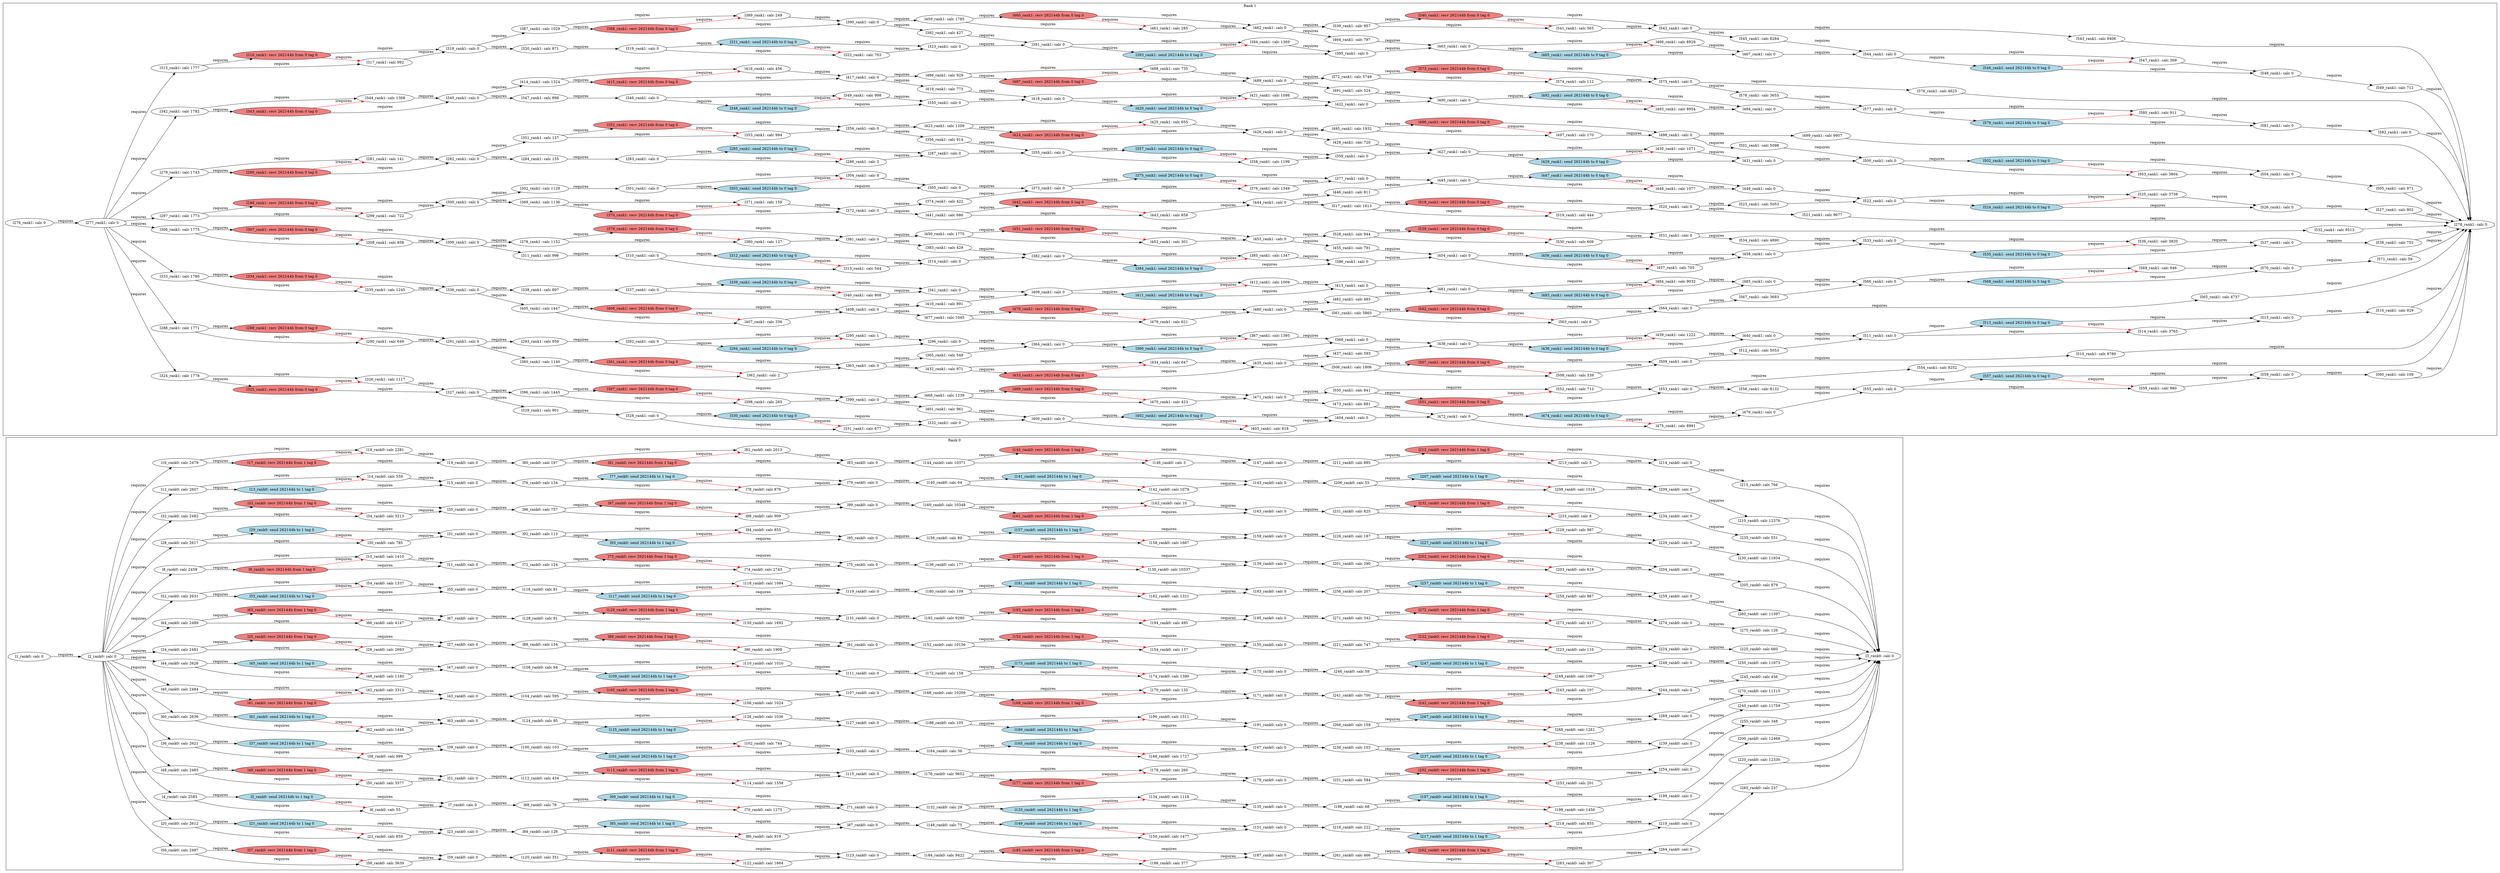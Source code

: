 digraph G {
    rankdir=LR;
    subgraph "cluster_rank_0" {
        label = "Rank 0";
        "l200_rank0: calc 12468" [style=filled, fillcolor="white"];
        "l55_rank0: calc 0" [style=filled, fillcolor="white"];
        "l194_rank0: calc 495" [style=filled, fillcolor="white"];
        "l257_rank0: send 262144b to 1 tag 0" [style=filled, fillcolor="lightblue"];
        "l137_rank0: recv 262144b from 1 tag 0" [style=filled, fillcolor="lightcoral"];
        "l11_rank0: calc 0" [style=filled, fillcolor="white"];
        "l38_rank0: calc 999" [style=filled, fillcolor="white"];
        "l223_rank0: calc 110" [style=filled, fillcolor="white"];
        "l183_rank0: calc 0" [style=filled, fillcolor="white"];
        "l169_rank0: recv 262144b from 1 tag 0" [style=filled, fillcolor="lightcoral"];
        "l56_rank0: calc 2487" [style=filled, fillcolor="white"];
        "l184_rank0: calc 9422" [style=filled, fillcolor="white"];
        "l201_rank0: calc 290" [style=filled, fillcolor="white"];
        "l205_rank0: calc 879" [style=filled, fillcolor="white"];
        "l230_rank0: calc 11934" [style=filled, fillcolor="white"];
        "l273_rank0: calc 417" [style=filled, fillcolor="white"];
        "l108_rank0: calc 94" [style=filled, fillcolor="white"];
        "l152_rank0: calc 10156" [style=filled, fillcolor="white"];
        "l166_rank0: calc 1727" [style=filled, fillcolor="white"];
        "l163_rank0: calc 0" [style=filled, fillcolor="white"];
        "l140_rank0: calc 64" [style=filled, fillcolor="white"];
        "l85_rank0: send 262144b to 1 tag 0" [style=filled, fillcolor="lightblue"];
        "l115_rank0: calc 0" [style=filled, fillcolor="white"];
        "l179_rank0: calc 0" [style=filled, fillcolor="white"];
        "l253_rank0: calc 201" [style=filled, fillcolor="white"];
        "l172_rank0: calc 158" [style=filled, fillcolor="white"];
        "l174_rank0: calc 1390" [style=filled, fillcolor="white"];
        "l191_rank0: calc 0" [style=filled, fillcolor="white"];
        "l239_rank0: calc 0" [style=filled, fillcolor="white"];
        "l255_rank0: calc 348" [style=filled, fillcolor="white"];
        "l17_rank0: recv 262144b from 1 tag 0" [style=filled, fillcolor="lightcoral"];
        "l196_rank0: calc 68" [style=filled, fillcolor="white"];
        "l25_rank0: recv 262144b from 1 tag 0" [style=filled, fillcolor="lightcoral"];
        "l149_rank0: send 262144b to 1 tag 0" [style=filled, fillcolor="lightblue"];
        "l275_rank0: calc 126" [style=filled, fillcolor="white"];
        "l43_rank0: calc 0" [style=filled, fillcolor="white"];
        "l72_rank0: calc 124" [style=filled, fillcolor="white"];
        "l274_rank0: calc 0" [style=filled, fillcolor="white"];
        "l53_rank0: send 262144b to 1 tag 0" [style=filled, fillcolor="lightblue"];
        "l96_rank0: calc 757" [style=filled, fillcolor="white"];
        "l116_rank0: calc 81" [style=filled, fillcolor="white"];
        "l159_rank0: calc 0" [style=filled, fillcolor="white"];
        "l232_rank0: recv 262144b from 1 tag 0" [style=filled, fillcolor="lightcoral"];
        "l145_rank0: recv 262144b from 1 tag 0" [style=filled, fillcolor="lightcoral"];
        "l86_rank0: calc 919" [style=filled, fillcolor="white"];
        "l93_rank0: send 262144b to 1 tag 0" [style=filled, fillcolor="lightblue"];
        "l87_rank0: calc 0" [style=filled, fillcolor="white"];
        "l250_rank0: calc 11673" [style=filled, fillcolor="white"];
        "l15_rank0: calc 0" [style=filled, fillcolor="white"];
        "l83_rank0: calc 0" [style=filled, fillcolor="white"];
        "l216_rank0: calc 222" [style=filled, fillcolor="white"];
        "l217_rank0: send 262144b to 1 tag 0" [style=filled, fillcolor="lightblue"];
        "l208_rank0: calc 1516" [style=filled, fillcolor="white"];
        "l167_rank0: calc 0" [style=filled, fillcolor="white"];
        "l9_rank0: recv 262144b from 1 tag 0" [style=filled, fillcolor="lightcoral"];
        "l219_rank0: calc 0" [style=filled, fillcolor="white"];
        "l252_rank0: recv 262144b from 1 tag 0" [style=filled, fillcolor="lightcoral"];
        "l20_rank0: calc 2612" [style=filled, fillcolor="white"];
        "l268_rank0: calc 1261" [style=filled, fillcolor="white"];
        "l46_rank0: calc 1180" [style=filled, fillcolor="white"];
        "l70_rank0: calc 1275" [style=filled, fillcolor="white"];
        "l188_rank0: calc 105" [style=filled, fillcolor="white"];
        "l109_rank0: send 262144b to 1 tag 0" [style=filled, fillcolor="lightblue"];
        "l171_rank0: calc 0" [style=filled, fillcolor="white"];
        "l161_rank0: recv 262144b from 1 tag 0" [style=filled, fillcolor="lightcoral"];
        "l13_rank0: send 262144b to 1 tag 0" [style=filled, fillcolor="lightblue"];
        "l19_rank0: calc 0" [style=filled, fillcolor="white"];
        "l35_rank0: calc 0" [style=filled, fillcolor="white"];
        "l58_rank0: calc 3639" [style=filled, fillcolor="white"];
        "l6_rank0: calc 55" [style=filled, fillcolor="white"];
        "l199_rank0: calc 0" [style=filled, fillcolor="white"];
        "l231_rank0: calc 825" [style=filled, fillcolor="white"];
        "l106_rank0: calc 1024" [style=filled, fillcolor="white"];
        "l138_rank0: calc 10337" [style=filled, fillcolor="white"];
        "l135_rank0: calc 0" [style=filled, fillcolor="white"];
        "l71_rank0: calc 0" [style=filled, fillcolor="white"];
        "l4_rank0: calc 2585" [style=filled, fillcolor="white"];
        "l139_rank0: calc 0" [style=filled, fillcolor="white"];
        "l241_rank0: calc 700" [style=filled, fillcolor="white"];
        "l37_rank0: send 262144b to 1 tag 0" [style=filled, fillcolor="lightblue"];
        "l192_rank0: calc 9290" [style=filled, fillcolor="white"];
        "l59_rank0: calc 0" [style=filled, fillcolor="white"];
        "l73_rank0: recv 262144b from 1 tag 0" [style=filled, fillcolor="lightcoral"];
        "l81_rank0: recv 262144b from 1 tag 0" [style=filled, fillcolor="lightcoral"];
        "l48_rank0: calc 2485" [style=filled, fillcolor="white"];
        "l244_rank0: calc 0" [style=filled, fillcolor="white"];
        "l124_rank0: calc 95" [style=filled, fillcolor="white"];
        "l176_rank0: calc 9652" [style=filled, fillcolor="white"];
        "l226_rank0: calc 187" [style=filled, fillcolor="white"];
        "l68_rank0: calc 78" [style=filled, fillcolor="white"];
        "l193_rank0: recv 262144b from 1 tag 0" [style=filled, fillcolor="lightcoral"];
        "l251_rank0: calc 584" [style=filled, fillcolor="white"];
        "l214_rank0: calc 0" [style=filled, fillcolor="white"];
        "l41_rank0: recv 262144b from 1 tag 0" [style=filled, fillcolor="lightcoral"];
        "l133_rank0: send 262144b to 1 tag 0" [style=filled, fillcolor="lightblue"];
        "l107_rank0: calc 0" [style=filled, fillcolor="white"];
        "l80_rank0: calc 197" [style=filled, fillcolor="white"];
        "l88_rank0: calc 134" [style=filled, fillcolor="white"];
        "l221_rank0: calc 747" [style=filled, fillcolor="white"];
        "l164_rank0: calc 36" [style=filled, fillcolor="white"];
        "l26_rank0: calc 2693" [style=filled, fillcolor="white"];
        "l227_rank0: send 262144b to 1 tag 0" [style=filled, fillcolor="lightblue"];
        "l114_rank0: calc 1558" [style=filled, fillcolor="white"];
        "l119_rank0: calc 0" [style=filled, fillcolor="white"];
        "l186_rank0: calc 377" [style=filled, fillcolor="white"];
        "l36_rank0: calc 2621" [style=filled, fillcolor="white"];
        "l189_rank0: send 262144b to 1 tag 0" [style=filled, fillcolor="lightblue"];
        "l18_rank0: calc 2281" [style=filled, fillcolor="white"];
        "l120_rank0: calc 351" [style=filled, fillcolor="white"];
        "l182_rank0: calc 1321" [style=filled, fillcolor="white"];
        "l29_rank0: send 262144b to 1 tag 0" [style=filled, fillcolor="lightblue"];
        "l229_rank0: calc 0" [style=filled, fillcolor="white"];
        "l112_rank0: calc 434" [style=filled, fillcolor="white"];
        "l248_rank0: calc 1067" [style=filled, fillcolor="white"];
        "l213_rank0: calc 3" [style=filled, fillcolor="white"];
        "l122_rank0: calc 1664" [style=filled, fillcolor="white"];
        "l158_rank0: calc 1667" [style=filled, fillcolor="white"];
        "l153_rank0: recv 262144b from 1 tag 0" [style=filled, fillcolor="lightcoral"];
        "l74_rank0: calc 2743" [style=filled, fillcolor="white"];
        "l225_rank0: calc 660" [style=filled, fillcolor="white"];
        "l136_rank0: calc 177" [style=filled, fillcolor="white"];
        "l154_rank0: calc 137" [style=filled, fillcolor="white"];
        "l267_rank0: send 262144b to 1 tag 0" [style=filled, fillcolor="lightblue"];
        "l84_rank0: calc 126" [style=filled, fillcolor="white"];
        "l121_rank0: recv 262144b from 1 tag 0" [style=filled, fillcolor="lightcoral"];
        "l211_rank0: calc 885" [style=filled, fillcolor="white"];
        "l254_rank0: calc 0" [style=filled, fillcolor="white"];
        "l104_rank0: calc 595" [style=filled, fillcolor="white"];
        "l160_rank0: calc 10348" [style=filled, fillcolor="white"];
        "l260_rank0: calc 11397" [style=filled, fillcolor="white"];
        "l2_rank0: calc 0" [style=filled, fillcolor="white"];
        "l30_rank0: calc 785" [style=filled, fillcolor="white"];
        "l60_rank0: calc 2636" [style=filled, fillcolor="white"];
        "l69_rank0: send 262144b to 1 tag 0" [style=filled, fillcolor="lightblue"];
        "l203_rank0: calc 619" [style=filled, fillcolor="white"];
        "l218_rank0: calc 855" [style=filled, fillcolor="white"];
        "l233_rank0: calc 8" [style=filled, fillcolor="white"];
        "l92_rank0: calc 113" [style=filled, fillcolor="white"];
        "l21_rank0: send 262144b to 1 tag 0" [style=filled, fillcolor="lightblue"];
        "l57_rank0: recv 262144b from 1 tag 0" [style=filled, fillcolor="lightcoral"];
        "l240_rank0: calc 11759" [style=filled, fillcolor="white"];
        "l180_rank0: calc 109" [style=filled, fillcolor="white"];
        "l242_rank0: recv 262144b from 1 tag 0" [style=filled, fillcolor="lightcoral"];
        "l39_rank0: calc 0" [style=filled, fillcolor="white"];
        "l125_rank0: send 262144b to 1 tag 0" [style=filled, fillcolor="lightblue"];
        "l165_rank0: send 262144b to 1 tag 0" [style=filled, fillcolor="lightblue"];
        "l40_rank0: calc 2484" [style=filled, fillcolor="white"];
        "l209_rank0: calc 0" [style=filled, fillcolor="white"];
        "l117_rank0: send 262144b to 1 tag 0" [style=filled, fillcolor="lightblue"];
        "l63_rank0: calc 0" [style=filled, fillcolor="white"];
        "l79_rank0: calc 0" [style=filled, fillcolor="white"];
        "l146_rank0: calc 3" [style=filled, fillcolor="white"];
        "l150_rank0: calc 1477" [style=filled, fillcolor="white"];
        "l265_rank0: calc 237" [style=filled, fillcolor="white"];
        "l27_rank0: calc 0" [style=filled, fillcolor="white"];
        "l54_rank0: calc 1337" [style=filled, fillcolor="white"];
        "l155_rank0: calc 0" [style=filled, fillcolor="white"];
        "l44_rank0: calc 2626" [style=filled, fillcolor="white"];
        "l207_rank0: send 262144b to 1 tag 0" [style=filled, fillcolor="lightblue"];
        "l258_rank0: calc 867" [style=filled, fillcolor="white"];
        "l131_rank0: calc 0" [style=filled, fillcolor="white"];
        "l111_rank0: calc 0" [style=filled, fillcolor="white"];
        "l190_rank0: calc 1311" [style=filled, fillcolor="white"];
        "l103_rank0: calc 0" [style=filled, fillcolor="white"];
        "l42_rank0: calc 3313" [style=filled, fillcolor="white"];
        "l24_rank0: calc 2481" [style=filled, fillcolor="white"];
        "l90_rank0: calc 1908" [style=filled, fillcolor="white"];
        "l7_rank0: calc 0" [style=filled, fillcolor="white"];
        "l144_rank0: calc 10371" [style=filled, fillcolor="white"];
        "l198_rank0: calc 1456" [style=filled, fillcolor="white"];
        "l162_rank0: calc 10" [style=filled, fillcolor="white"];
        "l105_rank0: recv 262144b from 1 tag 0" [style=filled, fillcolor="lightcoral"];
        "l97_rank0: recv 262144b from 1 tag 0" [style=filled, fillcolor="lightcoral"];
        "l272_rank0: recv 262144b from 1 tag 0" [style=filled, fillcolor="lightcoral"];
        "l270_rank0: calc 11215" [style=filled, fillcolor="white"];
        "l130_rank0: calc 1692" [style=filled, fillcolor="white"];
        "l228_rank0: calc 987" [style=filled, fillcolor="white"];
        "l64_rank0: calc 2489" [style=filled, fillcolor="white"];
        "l202_rank0: recv 262144b from 1 tag 0" [style=filled, fillcolor="lightcoral"];
        "l256_rank0: calc 207" [style=filled, fillcolor="white"];
        "l197_rank0: send 262144b to 1 tag 0" [style=filled, fillcolor="lightblue"];
        "l47_rank0: calc 0" [style=filled, fillcolor="white"];
        "l134_rank0: calc 1118" [style=filled, fillcolor="white"];
        "l215_rank0: calc 766" [style=filled, fillcolor="white"];
        "l118_rank0: calc 1084" [style=filled, fillcolor="white"];
        "l101_rank0: send 262144b to 1 tag 0" [style=filled, fillcolor="lightblue"];
        "l142_rank0: calc 1079" [style=filled, fillcolor="white"];
        "l263_rank0: calc 307" [style=filled, fillcolor="white"];
        "l243_rank0: calc 107" [style=filled, fillcolor="white"];
        "l100_rank0: calc 103" [style=filled, fillcolor="white"];
        "l235_rank0: calc 551" [style=filled, fillcolor="white"];
        "l31_rank0: calc 0" [style=filled, fillcolor="white"];
        "l113_rank0: recv 262144b from 1 tag 0" [style=filled, fillcolor="lightcoral"];
        "l127_rank0: calc 0" [style=filled, fillcolor="white"];
        "l195_rank0: calc 0" [style=filled, fillcolor="white"];
        "l204_rank0: calc 0" [style=filled, fillcolor="white"];
        "l222_rank0: recv 262144b from 1 tag 0" [style=filled, fillcolor="lightcoral"];
        "l89_rank0: recv 262144b from 1 tag 0" [style=filled, fillcolor="lightcoral"];
        "l52_rank0: calc 2631" [style=filled, fillcolor="white"];
        "l123_rank0: calc 0" [style=filled, fillcolor="white"];
        "l50_rank0: calc 3577" [style=filled, fillcolor="white"];
        "l22_rank0: calc 659" [style=filled, fillcolor="white"];
        "l98_rank0: calc 909" [style=filled, fillcolor="white"];
        "l8_rank0: calc 2459" [style=filled, fillcolor="white"];
        "l132_rank0: calc 29" [style=filled, fillcolor="white"];
        "l143_rank0: calc 0" [style=filled, fillcolor="white"];
        "l95_rank0: calc 0" [style=filled, fillcolor="white"];
        "l10_rank0: calc 1410" [style=filled, fillcolor="white"];
        "l62_rank0: calc 1448" [style=filled, fillcolor="white"];
        "l147_rank0: calc 0" [style=filled, fillcolor="white"];
        "l181_rank0: send 262144b to 1 tag 0" [style=filled, fillcolor="lightblue"];
        "l249_rank0: calc 0" [style=filled, fillcolor="white"];
        "l271_rank0: calc 342" [style=filled, fillcolor="white"];
        "l210_rank0: calc 12376" [style=filled, fillcolor="white"];
        "l76_rank0: calc 134" [style=filled, fillcolor="white"];
        "l49_rank0: recv 262144b from 1 tag 0" [style=filled, fillcolor="lightcoral"];
        "l28_rank0: calc 2617" [style=filled, fillcolor="white"];
        "l78_rank0: calc 876" [style=filled, fillcolor="white"];
        "l247_rank0: send 262144b to 1 tag 0" [style=filled, fillcolor="lightblue"];
        "l259_rank0: calc 0" [style=filled, fillcolor="white"];
        "l177_rank0: recv 262144b from 1 tag 0" [style=filled, fillcolor="lightcoral"];
        "l23_rank0: calc 0" [style=filled, fillcolor="white"];
        "l156_rank0: calc 89" [style=filled, fillcolor="white"];
        "l157_rank0: send 262144b to 1 tag 0" [style=filled, fillcolor="lightblue"];
        "l236_rank0: calc 103" [style=filled, fillcolor="white"];
        "l128_rank0: calc 91" [style=filled, fillcolor="white"];
        "l5_rank0: send 262144b to 1 tag 0" [style=filled, fillcolor="lightblue"];
        "l91_rank0: calc 0" [style=filled, fillcolor="white"];
        "l206_rank0: calc 55" [style=filled, fillcolor="white"];
        "l82_rank0: calc 2013" [style=filled, fillcolor="white"];
        "l224_rank0: calc 0" [style=filled, fillcolor="white"];
        "l45_rank0: send 262144b to 1 tag 0" [style=filled, fillcolor="lightblue"];
        "l178_rank0: calc 260" [style=filled, fillcolor="white"];
        "l220_rank0: calc 12330" [style=filled, fillcolor="white"];
        "l237_rank0: send 262144b to 1 tag 0" [style=filled, fillcolor="lightblue"];
        "l245_rank0: calc 456" [style=filled, fillcolor="white"];
        "l234_rank0: calc 0" [style=filled, fillcolor="white"];
        "l262_rank0: recv 262144b from 1 tag 0" [style=filled, fillcolor="lightcoral"];
        "l34_rank0: calc 3213" [style=filled, fillcolor="white"];
        "l67_rank0: calc 0" [style=filled, fillcolor="white"];
        "l212_rank0: recv 262144b from 1 tag 0" [style=filled, fillcolor="lightcoral"];
        "l1_rank0: calc 0" [style=filled, fillcolor="white"];
        "l94_rank0: calc 855" [style=filled, fillcolor="white"];
        "l185_rank0: recv 262144b from 1 tag 0" [style=filled, fillcolor="lightcoral"];
        "l170_rank0: calc 135" [style=filled, fillcolor="white"];
        "l266_rank0: calc 159" [style=filled, fillcolor="white"];
        "l66_rank0: calc 4147" [style=filled, fillcolor="white"];
        "l269_rank0: calc 0" [style=filled, fillcolor="white"];
        "l61_rank0: send 262144b to 1 tag 0" [style=filled, fillcolor="lightblue"];
        "l261_rank0: calc 466" [style=filled, fillcolor="white"];
        "l3_rank0: calc 0" [style=filled, fillcolor="white"];
        "l187_rank0: calc 0" [style=filled, fillcolor="white"];
        "l65_rank0: recv 262144b from 1 tag 0" [style=filled, fillcolor="lightcoral"];
        "l77_rank0: send 262144b to 1 tag 0" [style=filled, fillcolor="lightblue"];
        "l102_rank0: calc 744" [style=filled, fillcolor="white"];
        "l32_rank0: calc 2482" [style=filled, fillcolor="white"];
        "l148_rank0: calc 75" [style=filled, fillcolor="white"];
        "l12_rank0: calc 2607" [style=filled, fillcolor="white"];
        "l110_rank0: calc 1010" [style=filled, fillcolor="white"];
        "l168_rank0: calc 10209" [style=filled, fillcolor="white"];
        "l173_rank0: send 262144b to 1 tag 0" [style=filled, fillcolor="lightblue"];
        "l141_rank0: send 262144b to 1 tag 0" [style=filled, fillcolor="lightblue"];
        "l75_rank0: calc 0" [style=filled, fillcolor="white"];
        "l129_rank0: recv 262144b from 1 tag 0" [style=filled, fillcolor="lightcoral"];
        "l14_rank0: calc 559" [style=filled, fillcolor="white"];
        "l51_rank0: calc 0" [style=filled, fillcolor="white"];
        "l264_rank0: calc 0" [style=filled, fillcolor="white"];
        "l126_rank0: calc 1036" [style=filled, fillcolor="white"];
        "l16_rank0: calc 2479" [style=filled, fillcolor="white"];
        "l175_rank0: calc 0" [style=filled, fillcolor="white"];
        "l238_rank0: calc 1126" [style=filled, fillcolor="white"];
        "l33_rank0: recv 262144b from 1 tag 0" [style=filled, fillcolor="lightcoral"];
        "l246_rank0: calc 59" [style=filled, fillcolor="white"];
        "l151_rank0: calc 0" [style=filled, fillcolor="white"];
        "l99_rank0: calc 0" [style=filled, fillcolor="white"];
        "l1_rank0: calc 0" -> "l2_rank0: calc 0" [label="requires", color="black"];
        "l2_rank0: calc 0" -> "l4_rank0: calc 2585" [label="requires", color="black"];
        "l4_rank0: calc 2585" -> "l5_rank0: send 262144b to 1 tag 0" [label="requires", color="black"];
        "l4_rank0: calc 2585" -> "l6_rank0: calc 55" [label="requires", color="black"];
        "l5_rank0: send 262144b to 1 tag 0" -> "l6_rank0: calc 55" [label="irequires", color="red"];
        "l6_rank0: calc 55" -> "l7_rank0: calc 0" [label="requires", color="black"];
        "l5_rank0: send 262144b to 1 tag 0" -> "l7_rank0: calc 0" [label="requires", color="black"];
        "l2_rank0: calc 0" -> "l8_rank0: calc 2459" [label="requires", color="black"];
        "l8_rank0: calc 2459" -> "l9_rank0: recv 262144b from 1 tag 0" [label="requires", color="black"];
        "l8_rank0: calc 2459" -> "l10_rank0: calc 1410" [label="requires", color="black"];
        "l9_rank0: recv 262144b from 1 tag 0" -> "l10_rank0: calc 1410" [label="irequires", color="red"];
        "l10_rank0: calc 1410" -> "l11_rank0: calc 0" [label="requires", color="black"];
        "l9_rank0: recv 262144b from 1 tag 0" -> "l11_rank0: calc 0" [label="requires", color="black"];
        "l2_rank0: calc 0" -> "l12_rank0: calc 2607" [label="requires", color="black"];
        "l12_rank0: calc 2607" -> "l13_rank0: send 262144b to 1 tag 0" [label="requires", color="black"];
        "l12_rank0: calc 2607" -> "l14_rank0: calc 559" [label="requires", color="black"];
        "l13_rank0: send 262144b to 1 tag 0" -> "l14_rank0: calc 559" [label="irequires", color="red"];
        "l14_rank0: calc 559" -> "l15_rank0: calc 0" [label="requires", color="black"];
        "l13_rank0: send 262144b to 1 tag 0" -> "l15_rank0: calc 0" [label="requires", color="black"];
        "l2_rank0: calc 0" -> "l16_rank0: calc 2479" [label="requires", color="black"];
        "l16_rank0: calc 2479" -> "l17_rank0: recv 262144b from 1 tag 0" [label="requires", color="black"];
        "l16_rank0: calc 2479" -> "l18_rank0: calc 2281" [label="requires", color="black"];
        "l17_rank0: recv 262144b from 1 tag 0" -> "l18_rank0: calc 2281" [label="irequires", color="red"];
        "l18_rank0: calc 2281" -> "l19_rank0: calc 0" [label="requires", color="black"];
        "l17_rank0: recv 262144b from 1 tag 0" -> "l19_rank0: calc 0" [label="requires", color="black"];
        "l2_rank0: calc 0" -> "l20_rank0: calc 2612" [label="requires", color="black"];
        "l20_rank0: calc 2612" -> "l21_rank0: send 262144b to 1 tag 0" [label="requires", color="black"];
        "l20_rank0: calc 2612" -> "l22_rank0: calc 659" [label="requires", color="black"];
        "l21_rank0: send 262144b to 1 tag 0" -> "l22_rank0: calc 659" [label="irequires", color="red"];
        "l22_rank0: calc 659" -> "l23_rank0: calc 0" [label="requires", color="black"];
        "l21_rank0: send 262144b to 1 tag 0" -> "l23_rank0: calc 0" [label="requires", color="black"];
        "l2_rank0: calc 0" -> "l24_rank0: calc 2481" [label="requires", color="black"];
        "l24_rank0: calc 2481" -> "l25_rank0: recv 262144b from 1 tag 0" [label="requires", color="black"];
        "l24_rank0: calc 2481" -> "l26_rank0: calc 2693" [label="requires", color="black"];
        "l25_rank0: recv 262144b from 1 tag 0" -> "l26_rank0: calc 2693" [label="irequires", color="red"];
        "l26_rank0: calc 2693" -> "l27_rank0: calc 0" [label="requires", color="black"];
        "l25_rank0: recv 262144b from 1 tag 0" -> "l27_rank0: calc 0" [label="requires", color="black"];
        "l2_rank0: calc 0" -> "l28_rank0: calc 2617" [label="requires", color="black"];
        "l28_rank0: calc 2617" -> "l29_rank0: send 262144b to 1 tag 0" [label="requires", color="black"];
        "l28_rank0: calc 2617" -> "l30_rank0: calc 785" [label="requires", color="black"];
        "l29_rank0: send 262144b to 1 tag 0" -> "l30_rank0: calc 785" [label="irequires", color="red"];
        "l30_rank0: calc 785" -> "l31_rank0: calc 0" [label="requires", color="black"];
        "l29_rank0: send 262144b to 1 tag 0" -> "l31_rank0: calc 0" [label="requires", color="black"];
        "l2_rank0: calc 0" -> "l32_rank0: calc 2482" [label="requires", color="black"];
        "l32_rank0: calc 2482" -> "l33_rank0: recv 262144b from 1 tag 0" [label="requires", color="black"];
        "l32_rank0: calc 2482" -> "l34_rank0: calc 3213" [label="requires", color="black"];
        "l33_rank0: recv 262144b from 1 tag 0" -> "l34_rank0: calc 3213" [label="irequires", color="red"];
        "l34_rank0: calc 3213" -> "l35_rank0: calc 0" [label="requires", color="black"];
        "l33_rank0: recv 262144b from 1 tag 0" -> "l35_rank0: calc 0" [label="requires", color="black"];
        "l2_rank0: calc 0" -> "l36_rank0: calc 2621" [label="requires", color="black"];
        "l36_rank0: calc 2621" -> "l37_rank0: send 262144b to 1 tag 0" [label="requires", color="black"];
        "l36_rank0: calc 2621" -> "l38_rank0: calc 999" [label="requires", color="black"];
        "l37_rank0: send 262144b to 1 tag 0" -> "l38_rank0: calc 999" [label="irequires", color="red"];
        "l38_rank0: calc 999" -> "l39_rank0: calc 0" [label="requires", color="black"];
        "l37_rank0: send 262144b to 1 tag 0" -> "l39_rank0: calc 0" [label="requires", color="black"];
        "l2_rank0: calc 0" -> "l40_rank0: calc 2484" [label="requires", color="black"];
        "l40_rank0: calc 2484" -> "l41_rank0: recv 262144b from 1 tag 0" [label="requires", color="black"];
        "l40_rank0: calc 2484" -> "l42_rank0: calc 3313" [label="requires", color="black"];
        "l41_rank0: recv 262144b from 1 tag 0" -> "l42_rank0: calc 3313" [label="irequires", color="red"];
        "l42_rank0: calc 3313" -> "l43_rank0: calc 0" [label="requires", color="black"];
        "l41_rank0: recv 262144b from 1 tag 0" -> "l43_rank0: calc 0" [label="requires", color="black"];
        "l2_rank0: calc 0" -> "l44_rank0: calc 2626" [label="requires", color="black"];
        "l44_rank0: calc 2626" -> "l45_rank0: send 262144b to 1 tag 0" [label="requires", color="black"];
        "l44_rank0: calc 2626" -> "l46_rank0: calc 1180" [label="requires", color="black"];
        "l45_rank0: send 262144b to 1 tag 0" -> "l46_rank0: calc 1180" [label="irequires", color="red"];
        "l46_rank0: calc 1180" -> "l47_rank0: calc 0" [label="requires", color="black"];
        "l45_rank0: send 262144b to 1 tag 0" -> "l47_rank0: calc 0" [label="requires", color="black"];
        "l2_rank0: calc 0" -> "l48_rank0: calc 2485" [label="requires", color="black"];
        "l48_rank0: calc 2485" -> "l49_rank0: recv 262144b from 1 tag 0" [label="requires", color="black"];
        "l48_rank0: calc 2485" -> "l50_rank0: calc 3577" [label="requires", color="black"];
        "l49_rank0: recv 262144b from 1 tag 0" -> "l50_rank0: calc 3577" [label="irequires", color="red"];
        "l50_rank0: calc 3577" -> "l51_rank0: calc 0" [label="requires", color="black"];
        "l49_rank0: recv 262144b from 1 tag 0" -> "l51_rank0: calc 0" [label="requires", color="black"];
        "l2_rank0: calc 0" -> "l52_rank0: calc 2631" [label="requires", color="black"];
        "l52_rank0: calc 2631" -> "l53_rank0: send 262144b to 1 tag 0" [label="requires", color="black"];
        "l52_rank0: calc 2631" -> "l54_rank0: calc 1337" [label="requires", color="black"];
        "l53_rank0: send 262144b to 1 tag 0" -> "l54_rank0: calc 1337" [label="irequires", color="red"];
        "l54_rank0: calc 1337" -> "l55_rank0: calc 0" [label="requires", color="black"];
        "l53_rank0: send 262144b to 1 tag 0" -> "l55_rank0: calc 0" [label="requires", color="black"];
        "l2_rank0: calc 0" -> "l56_rank0: calc 2487" [label="requires", color="black"];
        "l56_rank0: calc 2487" -> "l57_rank0: recv 262144b from 1 tag 0" [label="requires", color="black"];
        "l56_rank0: calc 2487" -> "l58_rank0: calc 3639" [label="requires", color="black"];
        "l57_rank0: recv 262144b from 1 tag 0" -> "l58_rank0: calc 3639" [label="irequires", color="red"];
        "l58_rank0: calc 3639" -> "l59_rank0: calc 0" [label="requires", color="black"];
        "l57_rank0: recv 262144b from 1 tag 0" -> "l59_rank0: calc 0" [label="requires", color="black"];
        "l2_rank0: calc 0" -> "l60_rank0: calc 2636" [label="requires", color="black"];
        "l60_rank0: calc 2636" -> "l61_rank0: send 262144b to 1 tag 0" [label="requires", color="black"];
        "l60_rank0: calc 2636" -> "l62_rank0: calc 1448" [label="requires", color="black"];
        "l61_rank0: send 262144b to 1 tag 0" -> "l62_rank0: calc 1448" [label="irequires", color="red"];
        "l62_rank0: calc 1448" -> "l63_rank0: calc 0" [label="requires", color="black"];
        "l61_rank0: send 262144b to 1 tag 0" -> "l63_rank0: calc 0" [label="requires", color="black"];
        "l2_rank0: calc 0" -> "l64_rank0: calc 2489" [label="requires", color="black"];
        "l64_rank0: calc 2489" -> "l65_rank0: recv 262144b from 1 tag 0" [label="requires", color="black"];
        "l64_rank0: calc 2489" -> "l66_rank0: calc 4147" [label="requires", color="black"];
        "l65_rank0: recv 262144b from 1 tag 0" -> "l66_rank0: calc 4147" [label="irequires", color="red"];
        "l66_rank0: calc 4147" -> "l67_rank0: calc 0" [label="requires", color="black"];
        "l65_rank0: recv 262144b from 1 tag 0" -> "l67_rank0: calc 0" [label="requires", color="black"];
        "l7_rank0: calc 0" -> "l68_rank0: calc 78" [label="requires", color="black"];
        "l68_rank0: calc 78" -> "l69_rank0: send 262144b to 1 tag 0" [label="requires", color="black"];
        "l68_rank0: calc 78" -> "l70_rank0: calc 1275" [label="requires", color="black"];
        "l69_rank0: send 262144b to 1 tag 0" -> "l70_rank0: calc 1275" [label="irequires", color="red"];
        "l70_rank0: calc 1275" -> "l71_rank0: calc 0" [label="requires", color="black"];
        "l69_rank0: send 262144b to 1 tag 0" -> "l71_rank0: calc 0" [label="requires", color="black"];
        "l11_rank0: calc 0" -> "l72_rank0: calc 124" [label="requires", color="black"];
        "l72_rank0: calc 124" -> "l73_rank0: recv 262144b from 1 tag 0" [label="requires", color="black"];
        "l72_rank0: calc 124" -> "l74_rank0: calc 2743" [label="requires", color="black"];
        "l73_rank0: recv 262144b from 1 tag 0" -> "l74_rank0: calc 2743" [label="irequires", color="red"];
        "l74_rank0: calc 2743" -> "l75_rank0: calc 0" [label="requires", color="black"];
        "l73_rank0: recv 262144b from 1 tag 0" -> "l75_rank0: calc 0" [label="requires", color="black"];
        "l15_rank0: calc 0" -> "l76_rank0: calc 134" [label="requires", color="black"];
        "l76_rank0: calc 134" -> "l77_rank0: send 262144b to 1 tag 0" [label="requires", color="black"];
        "l76_rank0: calc 134" -> "l78_rank0: calc 876" [label="requires", color="black"];
        "l77_rank0: send 262144b to 1 tag 0" -> "l78_rank0: calc 876" [label="irequires", color="red"];
        "l78_rank0: calc 876" -> "l79_rank0: calc 0" [label="requires", color="black"];
        "l77_rank0: send 262144b to 1 tag 0" -> "l79_rank0: calc 0" [label="requires", color="black"];
        "l19_rank0: calc 0" -> "l80_rank0: calc 197" [label="requires", color="black"];
        "l80_rank0: calc 197" -> "l81_rank0: recv 262144b from 1 tag 0" [label="requires", color="black"];
        "l80_rank0: calc 197" -> "l82_rank0: calc 2013" [label="requires", color="black"];
        "l81_rank0: recv 262144b from 1 tag 0" -> "l82_rank0: calc 2013" [label="irequires", color="red"];
        "l82_rank0: calc 2013" -> "l83_rank0: calc 0" [label="requires", color="black"];
        "l81_rank0: recv 262144b from 1 tag 0" -> "l83_rank0: calc 0" [label="requires", color="black"];
        "l23_rank0: calc 0" -> "l84_rank0: calc 126" [label="requires", color="black"];
        "l84_rank0: calc 126" -> "l85_rank0: send 262144b to 1 tag 0" [label="requires", color="black"];
        "l84_rank0: calc 126" -> "l86_rank0: calc 919" [label="requires", color="black"];
        "l85_rank0: send 262144b to 1 tag 0" -> "l86_rank0: calc 919" [label="irequires", color="red"];
        "l86_rank0: calc 919" -> "l87_rank0: calc 0" [label="requires", color="black"];
        "l85_rank0: send 262144b to 1 tag 0" -> "l87_rank0: calc 0" [label="requires", color="black"];
        "l27_rank0: calc 0" -> "l88_rank0: calc 134" [label="requires", color="black"];
        "l88_rank0: calc 134" -> "l89_rank0: recv 262144b from 1 tag 0" [label="requires", color="black"];
        "l88_rank0: calc 134" -> "l90_rank0: calc 1908" [label="requires", color="black"];
        "l89_rank0: recv 262144b from 1 tag 0" -> "l90_rank0: calc 1908" [label="irequires", color="red"];
        "l90_rank0: calc 1908" -> "l91_rank0: calc 0" [label="requires", color="black"];
        "l89_rank0: recv 262144b from 1 tag 0" -> "l91_rank0: calc 0" [label="requires", color="black"];
        "l31_rank0: calc 0" -> "l92_rank0: calc 113" [label="requires", color="black"];
        "l92_rank0: calc 113" -> "l93_rank0: send 262144b to 1 tag 0" [label="requires", color="black"];
        "l92_rank0: calc 113" -> "l94_rank0: calc 855" [label="requires", color="black"];
        "l93_rank0: send 262144b to 1 tag 0" -> "l94_rank0: calc 855" [label="irequires", color="red"];
        "l94_rank0: calc 855" -> "l95_rank0: calc 0" [label="requires", color="black"];
        "l93_rank0: send 262144b to 1 tag 0" -> "l95_rank0: calc 0" [label="requires", color="black"];
        "l35_rank0: calc 0" -> "l96_rank0: calc 757" [label="requires", color="black"];
        "l96_rank0: calc 757" -> "l97_rank0: recv 262144b from 1 tag 0" [label="requires", color="black"];
        "l96_rank0: calc 757" -> "l98_rank0: calc 909" [label="requires", color="black"];
        "l97_rank0: recv 262144b from 1 tag 0" -> "l98_rank0: calc 909" [label="irequires", color="red"];
        "l98_rank0: calc 909" -> "l99_rank0: calc 0" [label="requires", color="black"];
        "l97_rank0: recv 262144b from 1 tag 0" -> "l99_rank0: calc 0" [label="requires", color="black"];
        "l39_rank0: calc 0" -> "l100_rank0: calc 103" [label="requires", color="black"];
        "l100_rank0: calc 103" -> "l101_rank0: send 262144b to 1 tag 0" [label="requires", color="black"];
        "l100_rank0: calc 103" -> "l102_rank0: calc 744" [label="requires", color="black"];
        "l101_rank0: send 262144b to 1 tag 0" -> "l102_rank0: calc 744" [label="irequires", color="red"];
        "l102_rank0: calc 744" -> "l103_rank0: calc 0" [label="requires", color="black"];
        "l101_rank0: send 262144b to 1 tag 0" -> "l103_rank0: calc 0" [label="requires", color="black"];
        "l43_rank0: calc 0" -> "l104_rank0: calc 595" [label="requires", color="black"];
        "l104_rank0: calc 595" -> "l105_rank0: recv 262144b from 1 tag 0" [label="requires", color="black"];
        "l104_rank0: calc 595" -> "l106_rank0: calc 1024" [label="requires", color="black"];
        "l105_rank0: recv 262144b from 1 tag 0" -> "l106_rank0: calc 1024" [label="irequires", color="red"];
        "l106_rank0: calc 1024" -> "l107_rank0: calc 0" [label="requires", color="black"];
        "l105_rank0: recv 262144b from 1 tag 0" -> "l107_rank0: calc 0" [label="requires", color="black"];
        "l47_rank0: calc 0" -> "l108_rank0: calc 94" [label="requires", color="black"];
        "l108_rank0: calc 94" -> "l109_rank0: send 262144b to 1 tag 0" [label="requires", color="black"];
        "l108_rank0: calc 94" -> "l110_rank0: calc 1010" [label="requires", color="black"];
        "l109_rank0: send 262144b to 1 tag 0" -> "l110_rank0: calc 1010" [label="irequires", color="red"];
        "l110_rank0: calc 1010" -> "l111_rank0: calc 0" [label="requires", color="black"];
        "l109_rank0: send 262144b to 1 tag 0" -> "l111_rank0: calc 0" [label="requires", color="black"];
        "l51_rank0: calc 0" -> "l112_rank0: calc 434" [label="requires", color="black"];
        "l112_rank0: calc 434" -> "l113_rank0: recv 262144b from 1 tag 0" [label="requires", color="black"];
        "l112_rank0: calc 434" -> "l114_rank0: calc 1558" [label="requires", color="black"];
        "l113_rank0: recv 262144b from 1 tag 0" -> "l114_rank0: calc 1558" [label="irequires", color="red"];
        "l114_rank0: calc 1558" -> "l115_rank0: calc 0" [label="requires", color="black"];
        "l113_rank0: recv 262144b from 1 tag 0" -> "l115_rank0: calc 0" [label="requires", color="black"];
        "l55_rank0: calc 0" -> "l116_rank0: calc 81" [label="requires", color="black"];
        "l116_rank0: calc 81" -> "l117_rank0: send 262144b to 1 tag 0" [label="requires", color="black"];
        "l116_rank0: calc 81" -> "l118_rank0: calc 1084" [label="requires", color="black"];
        "l117_rank0: send 262144b to 1 tag 0" -> "l118_rank0: calc 1084" [label="irequires", color="red"];
        "l118_rank0: calc 1084" -> "l119_rank0: calc 0" [label="requires", color="black"];
        "l117_rank0: send 262144b to 1 tag 0" -> "l119_rank0: calc 0" [label="requires", color="black"];
        "l59_rank0: calc 0" -> "l120_rank0: calc 351" [label="requires", color="black"];
        "l120_rank0: calc 351" -> "l121_rank0: recv 262144b from 1 tag 0" [label="requires", color="black"];
        "l120_rank0: calc 351" -> "l122_rank0: calc 1664" [label="requires", color="black"];
        "l121_rank0: recv 262144b from 1 tag 0" -> "l122_rank0: calc 1664" [label="irequires", color="red"];
        "l122_rank0: calc 1664" -> "l123_rank0: calc 0" [label="requires", color="black"];
        "l121_rank0: recv 262144b from 1 tag 0" -> "l123_rank0: calc 0" [label="requires", color="black"];
        "l63_rank0: calc 0" -> "l124_rank0: calc 95" [label="requires", color="black"];
        "l124_rank0: calc 95" -> "l125_rank0: send 262144b to 1 tag 0" [label="requires", color="black"];
        "l124_rank0: calc 95" -> "l126_rank0: calc 1036" [label="requires", color="black"];
        "l125_rank0: send 262144b to 1 tag 0" -> "l126_rank0: calc 1036" [label="irequires", color="red"];
        "l126_rank0: calc 1036" -> "l127_rank0: calc 0" [label="requires", color="black"];
        "l125_rank0: send 262144b to 1 tag 0" -> "l127_rank0: calc 0" [label="requires", color="black"];
        "l67_rank0: calc 0" -> "l128_rank0: calc 91" [label="requires", color="black"];
        "l128_rank0: calc 91" -> "l129_rank0: recv 262144b from 1 tag 0" [label="requires", color="black"];
        "l128_rank0: calc 91" -> "l130_rank0: calc 1692" [label="requires", color="black"];
        "l129_rank0: recv 262144b from 1 tag 0" -> "l130_rank0: calc 1692" [label="irequires", color="red"];
        "l130_rank0: calc 1692" -> "l131_rank0: calc 0" [label="requires", color="black"];
        "l129_rank0: recv 262144b from 1 tag 0" -> "l131_rank0: calc 0" [label="requires", color="black"];
        "l71_rank0: calc 0" -> "l132_rank0: calc 29" [label="requires", color="black"];
        "l132_rank0: calc 29" -> "l133_rank0: send 262144b to 1 tag 0" [label="requires", color="black"];
        "l132_rank0: calc 29" -> "l134_rank0: calc 1118" [label="requires", color="black"];
        "l133_rank0: send 262144b to 1 tag 0" -> "l134_rank0: calc 1118" [label="irequires", color="red"];
        "l134_rank0: calc 1118" -> "l135_rank0: calc 0" [label="requires", color="black"];
        "l133_rank0: send 262144b to 1 tag 0" -> "l135_rank0: calc 0" [label="requires", color="black"];
        "l75_rank0: calc 0" -> "l136_rank0: calc 177" [label="requires", color="black"];
        "l136_rank0: calc 177" -> "l137_rank0: recv 262144b from 1 tag 0" [label="requires", color="black"];
        "l136_rank0: calc 177" -> "l138_rank0: calc 10337" [label="requires", color="black"];
        "l137_rank0: recv 262144b from 1 tag 0" -> "l138_rank0: calc 10337" [label="irequires", color="red"];
        "l138_rank0: calc 10337" -> "l139_rank0: calc 0" [label="requires", color="black"];
        "l137_rank0: recv 262144b from 1 tag 0" -> "l139_rank0: calc 0" [label="requires", color="black"];
        "l79_rank0: calc 0" -> "l140_rank0: calc 64" [label="requires", color="black"];
        "l140_rank0: calc 64" -> "l141_rank0: send 262144b to 1 tag 0" [label="requires", color="black"];
        "l140_rank0: calc 64" -> "l142_rank0: calc 1079" [label="requires", color="black"];
        "l141_rank0: send 262144b to 1 tag 0" -> "l142_rank0: calc 1079" [label="irequires", color="red"];
        "l142_rank0: calc 1079" -> "l143_rank0: calc 0" [label="requires", color="black"];
        "l141_rank0: send 262144b to 1 tag 0" -> "l143_rank0: calc 0" [label="requires", color="black"];
        "l83_rank0: calc 0" -> "l144_rank0: calc 10371" [label="requires", color="black"];
        "l144_rank0: calc 10371" -> "l145_rank0: recv 262144b from 1 tag 0" [label="requires", color="black"];
        "l144_rank0: calc 10371" -> "l146_rank0: calc 3" [label="requires", color="black"];
        "l145_rank0: recv 262144b from 1 tag 0" -> "l146_rank0: calc 3" [label="irequires", color="red"];
        "l146_rank0: calc 3" -> "l147_rank0: calc 0" [label="requires", color="black"];
        "l145_rank0: recv 262144b from 1 tag 0" -> "l147_rank0: calc 0" [label="requires", color="black"];
        "l87_rank0: calc 0" -> "l148_rank0: calc 75" [label="requires", color="black"];
        "l148_rank0: calc 75" -> "l149_rank0: send 262144b to 1 tag 0" [label="requires", color="black"];
        "l148_rank0: calc 75" -> "l150_rank0: calc 1477" [label="requires", color="black"];
        "l149_rank0: send 262144b to 1 tag 0" -> "l150_rank0: calc 1477" [label="irequires", color="red"];
        "l150_rank0: calc 1477" -> "l151_rank0: calc 0" [label="requires", color="black"];
        "l149_rank0: send 262144b to 1 tag 0" -> "l151_rank0: calc 0" [label="requires", color="black"];
        "l91_rank0: calc 0" -> "l152_rank0: calc 10156" [label="requires", color="black"];
        "l152_rank0: calc 10156" -> "l153_rank0: recv 262144b from 1 tag 0" [label="requires", color="black"];
        "l152_rank0: calc 10156" -> "l154_rank0: calc 137" [label="requires", color="black"];
        "l153_rank0: recv 262144b from 1 tag 0" -> "l154_rank0: calc 137" [label="irequires", color="red"];
        "l154_rank0: calc 137" -> "l155_rank0: calc 0" [label="requires", color="black"];
        "l153_rank0: recv 262144b from 1 tag 0" -> "l155_rank0: calc 0" [label="requires", color="black"];
        "l95_rank0: calc 0" -> "l156_rank0: calc 89" [label="requires", color="black"];
        "l156_rank0: calc 89" -> "l157_rank0: send 262144b to 1 tag 0" [label="requires", color="black"];
        "l156_rank0: calc 89" -> "l158_rank0: calc 1667" [label="requires", color="black"];
        "l157_rank0: send 262144b to 1 tag 0" -> "l158_rank0: calc 1667" [label="irequires", color="red"];
        "l158_rank0: calc 1667" -> "l159_rank0: calc 0" [label="requires", color="black"];
        "l157_rank0: send 262144b to 1 tag 0" -> "l159_rank0: calc 0" [label="requires", color="black"];
        "l99_rank0: calc 0" -> "l160_rank0: calc 10348" [label="requires", color="black"];
        "l160_rank0: calc 10348" -> "l161_rank0: recv 262144b from 1 tag 0" [label="requires", color="black"];
        "l160_rank0: calc 10348" -> "l162_rank0: calc 10" [label="requires", color="black"];
        "l161_rank0: recv 262144b from 1 tag 0" -> "l162_rank0: calc 10" [label="irequires", color="red"];
        "l162_rank0: calc 10" -> "l163_rank0: calc 0" [label="requires", color="black"];
        "l161_rank0: recv 262144b from 1 tag 0" -> "l163_rank0: calc 0" [label="requires", color="black"];
        "l103_rank0: calc 0" -> "l164_rank0: calc 36" [label="requires", color="black"];
        "l164_rank0: calc 36" -> "l165_rank0: send 262144b to 1 tag 0" [label="requires", color="black"];
        "l164_rank0: calc 36" -> "l166_rank0: calc 1727" [label="requires", color="black"];
        "l165_rank0: send 262144b to 1 tag 0" -> "l166_rank0: calc 1727" [label="irequires", color="red"];
        "l166_rank0: calc 1727" -> "l167_rank0: calc 0" [label="requires", color="black"];
        "l165_rank0: send 262144b to 1 tag 0" -> "l167_rank0: calc 0" [label="requires", color="black"];
        "l107_rank0: calc 0" -> "l168_rank0: calc 10209" [label="requires", color="black"];
        "l168_rank0: calc 10209" -> "l169_rank0: recv 262144b from 1 tag 0" [label="requires", color="black"];
        "l168_rank0: calc 10209" -> "l170_rank0: calc 135" [label="requires", color="black"];
        "l169_rank0: recv 262144b from 1 tag 0" -> "l170_rank0: calc 135" [label="irequires", color="red"];
        "l170_rank0: calc 135" -> "l171_rank0: calc 0" [label="requires", color="black"];
        "l169_rank0: recv 262144b from 1 tag 0" -> "l171_rank0: calc 0" [label="requires", color="black"];
        "l111_rank0: calc 0" -> "l172_rank0: calc 158" [label="requires", color="black"];
        "l172_rank0: calc 158" -> "l173_rank0: send 262144b to 1 tag 0" [label="requires", color="black"];
        "l172_rank0: calc 158" -> "l174_rank0: calc 1390" [label="requires", color="black"];
        "l173_rank0: send 262144b to 1 tag 0" -> "l174_rank0: calc 1390" [label="irequires", color="red"];
        "l174_rank0: calc 1390" -> "l175_rank0: calc 0" [label="requires", color="black"];
        "l173_rank0: send 262144b to 1 tag 0" -> "l175_rank0: calc 0" [label="requires", color="black"];
        "l115_rank0: calc 0" -> "l176_rank0: calc 9652" [label="requires", color="black"];
        "l176_rank0: calc 9652" -> "l177_rank0: recv 262144b from 1 tag 0" [label="requires", color="black"];
        "l176_rank0: calc 9652" -> "l178_rank0: calc 260" [label="requires", color="black"];
        "l177_rank0: recv 262144b from 1 tag 0" -> "l178_rank0: calc 260" [label="irequires", color="red"];
        "l178_rank0: calc 260" -> "l179_rank0: calc 0" [label="requires", color="black"];
        "l177_rank0: recv 262144b from 1 tag 0" -> "l179_rank0: calc 0" [label="requires", color="black"];
        "l119_rank0: calc 0" -> "l180_rank0: calc 109" [label="requires", color="black"];
        "l180_rank0: calc 109" -> "l181_rank0: send 262144b to 1 tag 0" [label="requires", color="black"];
        "l180_rank0: calc 109" -> "l182_rank0: calc 1321" [label="requires", color="black"];
        "l181_rank0: send 262144b to 1 tag 0" -> "l182_rank0: calc 1321" [label="irequires", color="red"];
        "l182_rank0: calc 1321" -> "l183_rank0: calc 0" [label="requires", color="black"];
        "l181_rank0: send 262144b to 1 tag 0" -> "l183_rank0: calc 0" [label="requires", color="black"];
        "l123_rank0: calc 0" -> "l184_rank0: calc 9422" [label="requires", color="black"];
        "l184_rank0: calc 9422" -> "l185_rank0: recv 262144b from 1 tag 0" [label="requires", color="black"];
        "l184_rank0: calc 9422" -> "l186_rank0: calc 377" [label="requires", color="black"];
        "l185_rank0: recv 262144b from 1 tag 0" -> "l186_rank0: calc 377" [label="irequires", color="red"];
        "l186_rank0: calc 377" -> "l187_rank0: calc 0" [label="requires", color="black"];
        "l185_rank0: recv 262144b from 1 tag 0" -> "l187_rank0: calc 0" [label="requires", color="black"];
        "l127_rank0: calc 0" -> "l188_rank0: calc 105" [label="requires", color="black"];
        "l188_rank0: calc 105" -> "l189_rank0: send 262144b to 1 tag 0" [label="requires", color="black"];
        "l188_rank0: calc 105" -> "l190_rank0: calc 1311" [label="requires", color="black"];
        "l189_rank0: send 262144b to 1 tag 0" -> "l190_rank0: calc 1311" [label="irequires", color="red"];
        "l190_rank0: calc 1311" -> "l191_rank0: calc 0" [label="requires", color="black"];
        "l189_rank0: send 262144b to 1 tag 0" -> "l191_rank0: calc 0" [label="requires", color="black"];
        "l131_rank0: calc 0" -> "l192_rank0: calc 9290" [label="requires", color="black"];
        "l192_rank0: calc 9290" -> "l193_rank0: recv 262144b from 1 tag 0" [label="requires", color="black"];
        "l192_rank0: calc 9290" -> "l194_rank0: calc 495" [label="requires", color="black"];
        "l193_rank0: recv 262144b from 1 tag 0" -> "l194_rank0: calc 495" [label="irequires", color="red"];
        "l194_rank0: calc 495" -> "l195_rank0: calc 0" [label="requires", color="black"];
        "l193_rank0: recv 262144b from 1 tag 0" -> "l195_rank0: calc 0" [label="requires", color="black"];
        "l135_rank0: calc 0" -> "l196_rank0: calc 68" [label="requires", color="black"];
        "l196_rank0: calc 68" -> "l197_rank0: send 262144b to 1 tag 0" [label="requires", color="black"];
        "l196_rank0: calc 68" -> "l198_rank0: calc 1456" [label="requires", color="black"];
        "l197_rank0: send 262144b to 1 tag 0" -> "l198_rank0: calc 1456" [label="irequires", color="red"];
        "l198_rank0: calc 1456" -> "l199_rank0: calc 0" [label="requires", color="black"];
        "l197_rank0: send 262144b to 1 tag 0" -> "l199_rank0: calc 0" [label="requires", color="black"];
        "l199_rank0: calc 0" -> "l200_rank0: calc 12468" [label="requires", color="black"];
        "l200_rank0: calc 12468" -> "l3_rank0: calc 0" [label="requires", color="black"];
        "l139_rank0: calc 0" -> "l201_rank0: calc 290" [label="requires", color="black"];
        "l201_rank0: calc 290" -> "l202_rank0: recv 262144b from 1 tag 0" [label="requires", color="black"];
        "l201_rank0: calc 290" -> "l203_rank0: calc 619" [label="requires", color="black"];
        "l202_rank0: recv 262144b from 1 tag 0" -> "l203_rank0: calc 619" [label="irequires", color="red"];
        "l203_rank0: calc 619" -> "l204_rank0: calc 0" [label="requires", color="black"];
        "l202_rank0: recv 262144b from 1 tag 0" -> "l204_rank0: calc 0" [label="requires", color="black"];
        "l204_rank0: calc 0" -> "l205_rank0: calc 879" [label="requires", color="black"];
        "l205_rank0: calc 879" -> "l3_rank0: calc 0" [label="requires", color="black"];
        "l143_rank0: calc 0" -> "l206_rank0: calc 55" [label="requires", color="black"];
        "l206_rank0: calc 55" -> "l207_rank0: send 262144b to 1 tag 0" [label="requires", color="black"];
        "l206_rank0: calc 55" -> "l208_rank0: calc 1516" [label="requires", color="black"];
        "l207_rank0: send 262144b to 1 tag 0" -> "l208_rank0: calc 1516" [label="irequires", color="red"];
        "l208_rank0: calc 1516" -> "l209_rank0: calc 0" [label="requires", color="black"];
        "l207_rank0: send 262144b to 1 tag 0" -> "l209_rank0: calc 0" [label="requires", color="black"];
        "l209_rank0: calc 0" -> "l210_rank0: calc 12376" [label="requires", color="black"];
        "l210_rank0: calc 12376" -> "l3_rank0: calc 0" [label="requires", color="black"];
        "l147_rank0: calc 0" -> "l211_rank0: calc 885" [label="requires", color="black"];
        "l211_rank0: calc 885" -> "l212_rank0: recv 262144b from 1 tag 0" [label="requires", color="black"];
        "l211_rank0: calc 885" -> "l213_rank0: calc 3" [label="requires", color="black"];
        "l212_rank0: recv 262144b from 1 tag 0" -> "l213_rank0: calc 3" [label="irequires", color="red"];
        "l213_rank0: calc 3" -> "l214_rank0: calc 0" [label="requires", color="black"];
        "l212_rank0: recv 262144b from 1 tag 0" -> "l214_rank0: calc 0" [label="requires", color="black"];
        "l214_rank0: calc 0" -> "l215_rank0: calc 766" [label="requires", color="black"];
        "l215_rank0: calc 766" -> "l3_rank0: calc 0" [label="requires", color="black"];
        "l151_rank0: calc 0" -> "l216_rank0: calc 222" [label="requires", color="black"];
        "l216_rank0: calc 222" -> "l217_rank0: send 262144b to 1 tag 0" [label="requires", color="black"];
        "l216_rank0: calc 222" -> "l218_rank0: calc 855" [label="requires", color="black"];
        "l217_rank0: send 262144b to 1 tag 0" -> "l218_rank0: calc 855" [label="irequires", color="red"];
        "l218_rank0: calc 855" -> "l219_rank0: calc 0" [label="requires", color="black"];
        "l217_rank0: send 262144b to 1 tag 0" -> "l219_rank0: calc 0" [label="requires", color="black"];
        "l219_rank0: calc 0" -> "l220_rank0: calc 12330" [label="requires", color="black"];
        "l220_rank0: calc 12330" -> "l3_rank0: calc 0" [label="requires", color="black"];
        "l155_rank0: calc 0" -> "l221_rank0: calc 747" [label="requires", color="black"];
        "l221_rank0: calc 747" -> "l222_rank0: recv 262144b from 1 tag 0" [label="requires", color="black"];
        "l221_rank0: calc 747" -> "l223_rank0: calc 110" [label="requires", color="black"];
        "l222_rank0: recv 262144b from 1 tag 0" -> "l223_rank0: calc 110" [label="irequires", color="red"];
        "l223_rank0: calc 110" -> "l224_rank0: calc 0" [label="requires", color="black"];
        "l222_rank0: recv 262144b from 1 tag 0" -> "l224_rank0: calc 0" [label="requires", color="black"];
        "l224_rank0: calc 0" -> "l225_rank0: calc 660" [label="requires", color="black"];
        "l225_rank0: calc 660" -> "l3_rank0: calc 0" [label="requires", color="black"];
        "l159_rank0: calc 0" -> "l226_rank0: calc 187" [label="requires", color="black"];
        "l226_rank0: calc 187" -> "l227_rank0: send 262144b to 1 tag 0" [label="requires", color="black"];
        "l226_rank0: calc 187" -> "l228_rank0: calc 987" [label="requires", color="black"];
        "l227_rank0: send 262144b to 1 tag 0" -> "l228_rank0: calc 987" [label="irequires", color="red"];
        "l228_rank0: calc 987" -> "l229_rank0: calc 0" [label="requires", color="black"];
        "l227_rank0: send 262144b to 1 tag 0" -> "l229_rank0: calc 0" [label="requires", color="black"];
        "l229_rank0: calc 0" -> "l230_rank0: calc 11934" [label="requires", color="black"];
        "l230_rank0: calc 11934" -> "l3_rank0: calc 0" [label="requires", color="black"];
        "l163_rank0: calc 0" -> "l231_rank0: calc 825" [label="requires", color="black"];
        "l231_rank0: calc 825" -> "l232_rank0: recv 262144b from 1 tag 0" [label="requires", color="black"];
        "l231_rank0: calc 825" -> "l233_rank0: calc 8" [label="requires", color="black"];
        "l232_rank0: recv 262144b from 1 tag 0" -> "l233_rank0: calc 8" [label="irequires", color="red"];
        "l233_rank0: calc 8" -> "l234_rank0: calc 0" [label="requires", color="black"];
        "l232_rank0: recv 262144b from 1 tag 0" -> "l234_rank0: calc 0" [label="requires", color="black"];
        "l234_rank0: calc 0" -> "l235_rank0: calc 551" [label="requires", color="black"];
        "l235_rank0: calc 551" -> "l3_rank0: calc 0" [label="requires", color="black"];
        "l167_rank0: calc 0" -> "l236_rank0: calc 103" [label="requires", color="black"];
        "l236_rank0: calc 103" -> "l237_rank0: send 262144b to 1 tag 0" [label="requires", color="black"];
        "l236_rank0: calc 103" -> "l238_rank0: calc 1126" [label="requires", color="black"];
        "l237_rank0: send 262144b to 1 tag 0" -> "l238_rank0: calc 1126" [label="irequires", color="red"];
        "l238_rank0: calc 1126" -> "l239_rank0: calc 0" [label="requires", color="black"];
        "l237_rank0: send 262144b to 1 tag 0" -> "l239_rank0: calc 0" [label="requires", color="black"];
        "l239_rank0: calc 0" -> "l240_rank0: calc 11759" [label="requires", color="black"];
        "l240_rank0: calc 11759" -> "l3_rank0: calc 0" [label="requires", color="black"];
        "l171_rank0: calc 0" -> "l241_rank0: calc 700" [label="requires", color="black"];
        "l241_rank0: calc 700" -> "l242_rank0: recv 262144b from 1 tag 0" [label="requires", color="black"];
        "l241_rank0: calc 700" -> "l243_rank0: calc 107" [label="requires", color="black"];
        "l242_rank0: recv 262144b from 1 tag 0" -> "l243_rank0: calc 107" [label="irequires", color="red"];
        "l243_rank0: calc 107" -> "l244_rank0: calc 0" [label="requires", color="black"];
        "l242_rank0: recv 262144b from 1 tag 0" -> "l244_rank0: calc 0" [label="requires", color="black"];
        "l244_rank0: calc 0" -> "l245_rank0: calc 456" [label="requires", color="black"];
        "l245_rank0: calc 456" -> "l3_rank0: calc 0" [label="requires", color="black"];
        "l175_rank0: calc 0" -> "l246_rank0: calc 59" [label="requires", color="black"];
        "l246_rank0: calc 59" -> "l247_rank0: send 262144b to 1 tag 0" [label="requires", color="black"];
        "l246_rank0: calc 59" -> "l248_rank0: calc 1067" [label="requires", color="black"];
        "l247_rank0: send 262144b to 1 tag 0" -> "l248_rank0: calc 1067" [label="irequires", color="red"];
        "l248_rank0: calc 1067" -> "l249_rank0: calc 0" [label="requires", color="black"];
        "l247_rank0: send 262144b to 1 tag 0" -> "l249_rank0: calc 0" [label="requires", color="black"];
        "l249_rank0: calc 0" -> "l250_rank0: calc 11673" [label="requires", color="black"];
        "l250_rank0: calc 11673" -> "l3_rank0: calc 0" [label="requires", color="black"];
        "l179_rank0: calc 0" -> "l251_rank0: calc 584" [label="requires", color="black"];
        "l251_rank0: calc 584" -> "l252_rank0: recv 262144b from 1 tag 0" [label="requires", color="black"];
        "l251_rank0: calc 584" -> "l253_rank0: calc 201" [label="requires", color="black"];
        "l252_rank0: recv 262144b from 1 tag 0" -> "l253_rank0: calc 201" [label="irequires", color="red"];
        "l253_rank0: calc 201" -> "l254_rank0: calc 0" [label="requires", color="black"];
        "l252_rank0: recv 262144b from 1 tag 0" -> "l254_rank0: calc 0" [label="requires", color="black"];
        "l254_rank0: calc 0" -> "l255_rank0: calc 348" [label="requires", color="black"];
        "l255_rank0: calc 348" -> "l3_rank0: calc 0" [label="requires", color="black"];
        "l183_rank0: calc 0" -> "l256_rank0: calc 207" [label="requires", color="black"];
        "l256_rank0: calc 207" -> "l257_rank0: send 262144b to 1 tag 0" [label="requires", color="black"];
        "l256_rank0: calc 207" -> "l258_rank0: calc 867" [label="requires", color="black"];
        "l257_rank0: send 262144b to 1 tag 0" -> "l258_rank0: calc 867" [label="irequires", color="red"];
        "l258_rank0: calc 867" -> "l259_rank0: calc 0" [label="requires", color="black"];
        "l257_rank0: send 262144b to 1 tag 0" -> "l259_rank0: calc 0" [label="requires", color="black"];
        "l259_rank0: calc 0" -> "l260_rank0: calc 11397" [label="requires", color="black"];
        "l260_rank0: calc 11397" -> "l3_rank0: calc 0" [label="requires", color="black"];
        "l187_rank0: calc 0" -> "l261_rank0: calc 466" [label="requires", color="black"];
        "l261_rank0: calc 466" -> "l262_rank0: recv 262144b from 1 tag 0" [label="requires", color="black"];
        "l261_rank0: calc 466" -> "l263_rank0: calc 307" [label="requires", color="black"];
        "l262_rank0: recv 262144b from 1 tag 0" -> "l263_rank0: calc 307" [label="irequires", color="red"];
        "l263_rank0: calc 307" -> "l264_rank0: calc 0" [label="requires", color="black"];
        "l262_rank0: recv 262144b from 1 tag 0" -> "l264_rank0: calc 0" [label="requires", color="black"];
        "l264_rank0: calc 0" -> "l265_rank0: calc 237" [label="requires", color="black"];
        "l265_rank0: calc 237" -> "l3_rank0: calc 0" [label="requires", color="black"];
        "l191_rank0: calc 0" -> "l266_rank0: calc 159" [label="requires", color="black"];
        "l266_rank0: calc 159" -> "l267_rank0: send 262144b to 1 tag 0" [label="requires", color="black"];
        "l266_rank0: calc 159" -> "l268_rank0: calc 1261" [label="requires", color="black"];
        "l267_rank0: send 262144b to 1 tag 0" -> "l268_rank0: calc 1261" [label="irequires", color="red"];
        "l268_rank0: calc 1261" -> "l269_rank0: calc 0" [label="requires", color="black"];
        "l267_rank0: send 262144b to 1 tag 0" -> "l269_rank0: calc 0" [label="requires", color="black"];
        "l269_rank0: calc 0" -> "l270_rank0: calc 11215" [label="requires", color="black"];
        "l270_rank0: calc 11215" -> "l3_rank0: calc 0" [label="requires", color="black"];
        "l195_rank0: calc 0" -> "l271_rank0: calc 342" [label="requires", color="black"];
        "l271_rank0: calc 342" -> "l272_rank0: recv 262144b from 1 tag 0" [label="requires", color="black"];
        "l271_rank0: calc 342" -> "l273_rank0: calc 417" [label="requires", color="black"];
        "l272_rank0: recv 262144b from 1 tag 0" -> "l273_rank0: calc 417" [label="irequires", color="red"];
        "l273_rank0: calc 417" -> "l274_rank0: calc 0" [label="requires", color="black"];
        "l272_rank0: recv 262144b from 1 tag 0" -> "l274_rank0: calc 0" [label="requires", color="black"];
        "l274_rank0: calc 0" -> "l275_rank0: calc 126" [label="requires", color="black"];
        "l275_rank0: calc 126" -> "l3_rank0: calc 0" [label="requires", color="black"];
    }
    subgraph "cluster_rank_1" {
        label = "Rank 1";
        "l323_rank1: calc 0" [style=filled, fillcolor="white"];
        "l462_rank1: calc 0" [style=filled, fillcolor="white"];
        "l476_rank1: calc 0" [style=filled, fillcolor="white"];
        "l567_rank1: calc 3683" [style=filled, fillcolor="white"];
        "l435_rank1: calc 0" [style=filled, fillcolor="white"];
        "l324_rank1: calc 1778" [style=filled, fillcolor="white"];
        "l430_rank1: calc 1071" [style=filled, fillcolor="white"];
        "l495_rank1: calc 1932" [style=filled, fillcolor="white"];
        "l521_rank1: calc 9677" [style=filled, fillcolor="white"];
        "l543_rank1: calc 9406" [style=filled, fillcolor="white"];
        "l300_rank1: calc 0" [style=filled, fillcolor="white"];
        "l549_rank1: calc 712" [style=filled, fillcolor="white"];
        "l403_rank1: calc 818" [style=filled, fillcolor="white"];
        "l509_rank1: calc 0" [style=filled, fillcolor="white"];
        "l552_rank1: calc 713" [style=filled, fillcolor="white"];
        "l514_rank1: calc 3765" [style=filled, fillcolor="white"];
        "l380_rank1: calc 127" [style=filled, fillcolor="white"];
        "l553_rank1: calc 0" [style=filled, fillcolor="white"];
        "l361_rank1: recv 262144b from 0 tag 0" [style=filled, fillcolor="lightcoral"];
        "l316_rank1: recv 262144b from 0 tag 0" [style=filled, fillcolor="lightcoral"];
        "l347_rank1: calc 898" [style=filled, fillcolor="white"];
        "l348_rank1: send 262144b to 0 tag 0" [style=filled, fillcolor="lightblue"];
        "l419_rank1: calc 773" [style=filled, fillcolor="white"];
        "l343_rank1: recv 262144b from 0 tag 0" [style=filled, fillcolor="lightcoral"];
        "l307_rank1: recv 262144b from 0 tag 0" [style=filled, fillcolor="lightcoral"];
        "l362_rank1: calc 2" [style=filled, fillcolor="white"];
        "l426_rank1: calc 0" [style=filled, fillcolor="white"];
        "l400_rank1: calc 0" [style=filled, fillcolor="white"];
        "l448_rank1: calc 1077" [style=filled, fillcolor="white"];
        "l450_rank1: calc 1775" [style=filled, fillcolor="white"];
        "l288_rank1: calc 1771" [style=filled, fillcolor="white"];
        "l499_rank1: calc 9957" [style=filled, fillcolor="white"];
        "l389_rank1: calc 249" [style=filled, fillcolor="white"];
        "l550_rank1: calc 841" [style=filled, fillcolor="white"];
        "l375_rank1: send 262144b to 0 tag 0" [style=filled, fillcolor="lightblue"];
        "l398_rank1: calc 265" [style=filled, fillcolor="white"];
        "l317_rank1: calc 992" [style=filled, fillcolor="white"];
        "l405_rank1: calc 1447" [style=filled, fillcolor="white"];
        "l451_rank1: recv 262144b from 0 tag 0" [style=filled, fillcolor="lightcoral"];
        "l484_rank1: calc 9032" [style=filled, fillcolor="white"];
        "l503_rank1: calc 3804" [style=filled, fillcolor="white"];
        "l537_rank1: calc 0" [style=filled, fillcolor="white"];
        "l576_rank1: calc 4625" [style=filled, fillcolor="white"];
        "l454_rank1: calc 0" [style=filled, fillcolor="white"];
        "l303_rank1: send 262144b to 0 tag 0" [style=filled, fillcolor="lightblue"];
        "l395_rank1: calc 0" [style=filled, fillcolor="white"];
        "l487_rank1: recv 262144b from 0 tag 0" [style=filled, fillcolor="lightcoral"];
        "l352_rank1: recv 262144b from 0 tag 0" [style=filled, fillcolor="lightcoral"];
        "l446_rank1: calc 811" [style=filled, fillcolor="white"];
        "l517_rank1: calc 1613" [style=filled, fillcolor="white"];
        "l359_rank1: calc 0" [style=filled, fillcolor="white"];
        "l384_rank1: send 262144b to 0 tag 0" [style=filled, fillcolor="lightblue"];
        "l414_rank1: calc 1324" [style=filled, fillcolor="white"];
        "l565_rank1: calc 4737" [style=filled, fillcolor="white"];
        "l433_rank1: recv 262144b from 0 tag 0" [style=filled, fillcolor="lightcoral"];
        "l278_rank1: calc 0" [style=filled, fillcolor="white"];
        "l378_rank1: calc 1152" [style=filled, fillcolor="white"];
        "l491_rank1: calc 524" [style=filled, fillcolor="white"];
        "l506_rank1: calc 1806" [style=filled, fillcolor="white"];
        "l293_rank1: calc 959" [style=filled, fillcolor="white"];
        "l465_rank1: send 262144b to 0 tag 0" [style=filled, fillcolor="lightblue"];
        "l536_rank1: calc 3820" [style=filled, fillcolor="white"];
        "l562_rank1: recv 262144b from 0 tag 0" [style=filled, fillcolor="lightcoral"];
        "l561_rank1: calc 5865" [style=filled, fillcolor="white"];
        "l402_rank1: send 262144b to 0 tag 0" [style=filled, fillcolor="lightblue"];
        "l572_rank1: calc 5749" [style=filled, fillcolor="white"];
        "l335_rank1: calc 1245" [style=filled, fillcolor="white"];
        "l360_rank1: calc 1140" [style=filled, fillcolor="white"];
        "l573_rank1: recv 262144b from 0 tag 0" [style=filled, fillcolor="lightcoral"];
        "l555_rank1: calc 0" [style=filled, fillcolor="white"];
        "l373_rank1: calc 0" [style=filled, fillcolor="white"];
        "l556_rank1: calc 8132" [style=filled, fillcolor="white"];
        "l364_rank1: calc 0" [style=filled, fillcolor="white"];
        "l322_rank1: calc 703" [style=filled, fillcolor="white"];
        "l282_rank1: calc 0" [style=filled, fillcolor="white"];
        "l575_rank1: calc 0" [style=filled, fillcolor="white"];
        "l582_rank1: calc 0" [style=filled, fillcolor="white"];
        "l363_rank1: calc 0" [style=filled, fillcolor="white"];
        "l481_rank1: calc 0" [style=filled, fillcolor="white"];
        "l513_rank1: send 262144b to 0 tag 0" [style=filled, fillcolor="lightblue"];
        "l515_rank1: calc 0" [style=filled, fillcolor="white"];
        "l422_rank1: calc 0" [style=filled, fillcolor="white"];
        "l412_rank1: calc 1009" [style=filled, fillcolor="white"];
        "l477_rank1: calc 1045" [style=filled, fillcolor="white"];
        "l489_rank1: calc 0" [style=filled, fillcolor="white"];
        "l551_rank1: recv 262144b from 0 tag 0" [style=filled, fillcolor="lightcoral"];
        "l557_rank1: send 262144b to 0 tag 0" [style=filled, fillcolor="lightblue"];
        "l527_rank1: calc 802" [style=filled, fillcolor="white"];
        "l440_rank1: calc 0" [style=filled, fillcolor="white"];
        "l314_rank1: calc 0" [style=filled, fillcolor="white"];
        "l449_rank1: calc 0" [style=filled, fillcolor="white"];
        "l574_rank1: calc 112" [style=filled, fillcolor="white"];
        "l545_rank1: calc 8284" [style=filled, fillcolor="white"];
        "l463_rank1: calc 0" [style=filled, fillcolor="white"];
        "l396_rank1: calc 1445" [style=filled, fillcolor="white"];
        "l390_rank1: calc 0" [style=filled, fillcolor="white"];
        "l341_rank1: calc 0" [style=filled, fillcolor="white"];
        "l529_rank1: recv 262144b from 0 tag 0" [style=filled, fillcolor="lightcoral"];
        "l470_rank1: calc 423" [style=filled, fillcolor="white"];
        "l333_rank1: calc 1780" [style=filled, fillcolor="white"];
        "l526_rank1: calc 0" [style=filled, fillcolor="white"];
        "l566_rank1: calc 0" [style=filled, fillcolor="white"];
        "l385_rank1: calc 1347" [style=filled, fillcolor="white"];
        "l564_rank1: calc 0" [style=filled, fillcolor="white"];
        "l488_rank1: calc 735" [style=filled, fillcolor="white"];
        "l365_rank1: calc 549" [style=filled, fillcolor="white"];
        "l284_rank1: calc 155" [style=filled, fillcolor="white"];
        "l456_rank1: send 262144b to 0 tag 0" [style=filled, fillcolor="lightblue"];
        "l376_rank1: calc 1349" [style=filled, fillcolor="white"];
        "l345_rank1: calc 0" [style=filled, fillcolor="white"];
        "l563_rank1: calc 6" [style=filled, fillcolor="white"];
        "l328_rank1: calc 0" [style=filled, fillcolor="white"];
        "l399_rank1: calc 0" [style=filled, fillcolor="white"];
        "l413_rank1: calc 0" [style=filled, fillcolor="white"];
        "l338_rank1: calc 897" [style=filled, fillcolor="white"];
        "l377_rank1: calc 0" [style=filled, fillcolor="white"];
        "l467_rank1: calc 0" [style=filled, fillcolor="white"];
        "l285_rank1: send 262144b to 0 tag 0" [style=filled, fillcolor="lightblue"];
        "l507_rank1: recv 262144b from 0 tag 0" [style=filled, fillcolor="lightcoral"];
        "l330_rank1: send 262144b to 0 tag 0" [style=filled, fillcolor="lightblue"];
        "l291_rank1: calc 0" [style=filled, fillcolor="white"];
        "l504_rank1: calc 0" [style=filled, fillcolor="white"];
        "l490_rank1: calc 0" [style=filled, fillcolor="white"];
        "l534_rank1: calc 4890" [style=filled, fillcolor="white"];
        "l286_rank1: calc 3" [style=filled, fillcolor="white"];
        "l508_rank1: calc 339" [style=filled, fillcolor="white"];
        "l443_rank1: calc 858" [style=filled, fillcolor="white"];
        "l319_rank1: calc 0" [style=filled, fillcolor="white"];
        "l391_rank1: calc 0" [style=filled, fillcolor="white"];
        "l554_rank1: calc 9252" [style=filled, fillcolor="white"];
        "l358_rank1: calc 1199" [style=filled, fillcolor="white"];
        "l571_rank1: calc 59" [style=filled, fillcolor="white"];
        "l305_rank1: calc 0" [style=filled, fillcolor="white"];
        "l492_rank1: send 262144b to 0 tag 0" [style=filled, fillcolor="lightblue"];
        "l372_rank1: calc 0" [style=filled, fillcolor="white"];
        "l441_rank1: calc 686" [style=filled, fillcolor="white"];
        "l357_rank1: send 262144b to 0 tag 0" [style=filled, fillcolor="lightblue"];
        "l438_rank1: send 262144b to 0 tag 0" [style=filled, fillcolor="lightblue"];
        "l568_rank1: send 262144b to 0 tag 0" [style=filled, fillcolor="lightblue"];
        "l432_rank1: calc 971" [style=filled, fillcolor="white"];
        "l579_rank1: send 262144b to 0 tag 0" [style=filled, fillcolor="lightblue"];
        "l439_rank1: calc 1222" [style=filled, fillcolor="white"];
        "l459_rank1: calc 1785" [style=filled, fillcolor="white"];
        "l393_rank1: send 262144b to 0 tag 0" [style=filled, fillcolor="lightblue"];
        "l493_rank1: calc 8954" [style=filled, fillcolor="white"];
        "l546_rank1: send 262144b to 0 tag 0" [style=filled, fillcolor="lightblue"];
        "l453_rank1: calc 0" [style=filled, fillcolor="white"];
        "l327_rank1: calc 0" [style=filled, fillcolor="white"];
        "l482_rank1: calc 485" [style=filled, fillcolor="white"];
        "l501_rank1: calc 5098" [style=filled, fillcolor="white"];
        "l394_rank1: calc 1369" [style=filled, fillcolor="white"];
        "l532_rank1: calc 9513" [style=filled, fillcolor="white"];
        "l276_rank1: calc 0" [style=filled, fillcolor="white"];
        "l418_rank1: calc 0" [style=filled, fillcolor="white"];
        "l486_rank1: calc 929" [style=filled, fillcolor="white"];
        "l516_rank1: calc 929" [style=filled, fillcolor="white"];
        "l558_rank1: calc 980" [style=filled, fillcolor="white"];
        "l560_rank1: calc 109" [style=filled, fillcolor="white"];
        "l386_rank1: calc 0" [style=filled, fillcolor="white"];
        "l370_rank1: recv 262144b from 0 tag 0" [style=filled, fillcolor="lightcoral"];
        "l296_rank1: calc 0" [style=filled, fillcolor="white"];
        "l397_rank1: recv 262144b from 0 tag 0" [style=filled, fillcolor="lightcoral"];
        "l294_rank1: send 262144b to 0 tag 0" [style=filled, fillcolor="lightblue"];
        "l290_rank1: calc 649" [style=filled, fillcolor="white"];
        "l408_rank1: calc 0" [style=filled, fillcolor="white"];
        "l299_rank1: calc 722" [style=filled, fillcolor="white"];
        "l524_rank1: send 262144b to 0 tag 0" [style=filled, fillcolor="lightblue"];
        "l304_rank1: calc 8" [style=filled, fillcolor="white"];
        "l425_rank1: calc 655" [style=filled, fillcolor="white"];
        "l427_rank1: calc 0" [style=filled, fillcolor="white"];
        "l511_rank1: calc 0" [style=filled, fillcolor="white"];
        "l518_rank1: recv 262144b from 0 tag 0" [style=filled, fillcolor="lightcoral"];
        "l287_rank1: calc 0" [style=filled, fillcolor="white"];
        "l522_rank1: calc 0" [style=filled, fillcolor="white"];
        "l531_rank1: calc 0" [style=filled, fillcolor="white"];
        "l523_rank1: calc 5053" [style=filled, fillcolor="white"];
        "l331_rank1: calc 677" [style=filled, fillcolor="white"];
        "l366_rank1: send 262144b to 0 tag 0" [style=filled, fillcolor="lightblue"];
        "l383_rank1: calc 429" [style=filled, fillcolor="white"];
        "l497_rank1: calc 170" [style=filled, fillcolor="white"];
        "l336_rank1: calc 0" [style=filled, fillcolor="white"];
        "l351_rank1: calc 157" [style=filled, fillcolor="white"];
        "l415_rank1: recv 262144b from 0 tag 0" [style=filled, fillcolor="lightcoral"];
        "l424_rank1: recv 262144b from 0 tag 0" [style=filled, fillcolor="lightcoral"];
        "l392_rank1: calc 427" [style=filled, fillcolor="white"];
        "l404_rank1: calc 0" [style=filled, fillcolor="white"];
        "l444_rank1: calc 0" [style=filled, fillcolor="white"];
        "l308_rank1: calc 858" [style=filled, fillcolor="white"];
        "l309_rank1: calc 0" [style=filled, fillcolor="white"];
        "l311_rank1: calc 996" [style=filled, fillcolor="white"];
        "l528_rank1: calc 944" [style=filled, fillcolor="white"];
        "l417_rank1: calc 0" [style=filled, fillcolor="white"];
        "l496_rank1: recv 262144b from 0 tag 0" [style=filled, fillcolor="lightcoral"];
        "l452_rank1: calc 301" [style=filled, fillcolor="white"];
        "l416_rank1: calc 456" [style=filled, fillcolor="white"];
        "l301_rank1: calc 0" [style=filled, fillcolor="white"];
        "l544_rank1: calc 0" [style=filled, fillcolor="white"];
        "l498_rank1: calc 0" [style=filled, fillcolor="white"];
        "l483_rank1: send 262144b to 0 tag 0" [style=filled, fillcolor="lightblue"];
        "l570_rank1: calc 0" [style=filled, fillcolor="white"];
        "l533_rank1: calc 0" [style=filled, fillcolor="white"];
        "l289_rank1: recv 262144b from 0 tag 0" [style=filled, fillcolor="lightcoral"];
        "l480_rank1: calc 0" [style=filled, fillcolor="white"];
        "l332_rank1: calc 0" [style=filled, fillcolor="white"];
        "l530_rank1: calc 609" [style=filled, fillcolor="white"];
        "l469_rank1: recv 262144b from 0 tag 0" [style=filled, fillcolor="lightcoral"];
        "l581_rank1: calc 0" [style=filled, fillcolor="white"];
        "l350_rank1: calc 0" [style=filled, fillcolor="white"];
        "l306_rank1: calc 1775" [style=filled, fillcolor="white"];
        "l355_rank1: calc 0" [style=filled, fillcolor="white"];
        "l468_rank1: calc 1239" [style=filled, fillcolor="white"];
        "l473_rank1: calc 681" [style=filled, fillcolor="white"];
        "l297_rank1: calc 1773" [style=filled, fillcolor="white"];
        "l329_rank1: calc 901" [style=filled, fillcolor="white"];
        "l494_rank1: calc 0" [style=filled, fillcolor="white"];
        "l429_rank1: send 262144b to 0 tag 0" [style=filled, fillcolor="lightblue"];
        "l381_rank1: calc 0" [style=filled, fillcolor="white"];
        "l401_rank1: calc 961" [style=filled, fillcolor="white"];
        "l407_rank1: calc 336" [style=filled, fillcolor="white"];
        "l472_rank1: calc 0" [style=filled, fillcolor="white"];
        "l334_rank1: recv 262144b from 0 tag 0" [style=filled, fillcolor="lightcoral"];
        "l320_rank1: calc 871" [style=filled, fillcolor="white"];
        "l457_rank1: calc 705" [style=filled, fillcolor="white"];
        "l580_rank1: calc 911" [style=filled, fillcolor="white"];
        "l313_rank1: calc 544" [style=filled, fillcolor="white"];
        "l525_rank1: calc 3738" [style=filled, fillcolor="white"];
        "l340_rank1: calc 808" [style=filled, fillcolor="white"];
        "l485_rank1: calc 0" [style=filled, fillcolor="white"];
        "l423_rank1: calc 1209" [style=filled, fillcolor="white"];
        "l447_rank1: send 262144b to 0 tag 0" [style=filled, fillcolor="lightblue"];
        "l298_rank1: recv 262144b from 0 tag 0" [style=filled, fillcolor="lightcoral"];
        "l337_rank1: calc 0" [style=filled, fillcolor="white"];
        "l442_rank1: recv 262144b from 0 tag 0" [style=filled, fillcolor="lightcoral"];
        "l512_rank1: calc 5053" [style=filled, fillcolor="white"];
        "l382_rank1: calc 0" [style=filled, fillcolor="white"];
        "l410_rank1: calc 891" [style=filled, fillcolor="white"];
        "l349_rank1: calc 998" [style=filled, fillcolor="white"];
        "l411_rank1: send 262144b to 0 tag 0" [style=filled, fillcolor="lightblue"];
        "l420_rank1: send 262144b to 0 tag 0" [style=filled, fillcolor="lightblue"];
        "l406_rank1: recv 262144b from 0 tag 0" [style=filled, fillcolor="lightcoral"];
        "l434_rank1: calc 647" [style=filled, fillcolor="white"];
        "l577_rank1: calc 0" [style=filled, fillcolor="white"];
        "l279_rank1: calc 1743" [style=filled, fillcolor="white"];
        "l479_rank1: calc 621" [style=filled, fillcolor="white"];
        "l387_rank1: calc 1029" [style=filled, fillcolor="white"];
        "l292_rank1: calc 0" [style=filled, fillcolor="white"];
        "l312_rank1: send 262144b to 0 tag 0" [style=filled, fillcolor="lightblue"];
        "l520_rank1: calc 0" [style=filled, fillcolor="white"];
        "l369_rank1: calc 1136" [style=filled, fillcolor="white"];
        "l346_rank1: calc 0" [style=filled, fillcolor="white"];
        "l475_rank1: calc 8991" [style=filled, fillcolor="white"];
        "l542_rank1: calc 0" [style=filled, fillcolor="white"];
        "l548_rank1: calc 0" [style=filled, fillcolor="white"];
        "l431_rank1: calc 0" [style=filled, fillcolor="white"];
        "l500_rank1: calc 0" [style=filled, fillcolor="white"];
        "l344_rank1: calc 1368" [style=filled, fillcolor="white"];
        "l339_rank1: send 262144b to 0 tag 0" [style=filled, fillcolor="lightblue"];
        "l535_rank1: send 262144b to 0 tag 0" [style=filled, fillcolor="lightblue"];
        "l478_rank1: recv 262144b from 0 tag 0" [style=filled, fillcolor="lightcoral"];
        "l280_rank1: recv 262144b from 0 tag 0" [style=filled, fillcolor="lightcoral"];
        "l283_rank1: calc 0" [style=filled, fillcolor="white"];
        "l356_rank1: calc 914" [style=filled, fillcolor="white"];
        "l321_rank1: send 262144b to 0 tag 0" [style=filled, fillcolor="lightblue"];
        "l342_rank1: calc 1782" [style=filled, fillcolor="white"];
        "l461_rank1: calc 285" [style=filled, fillcolor="white"];
        "l318_rank1: calc 0" [style=filled, fillcolor="white"];
        "l502_rank1: send 262144b to 0 tag 0" [style=filled, fillcolor="lightblue"];
        "l371_rank1: calc 159" [style=filled, fillcolor="white"];
        "l315_rank1: calc 1777" [style=filled, fillcolor="white"];
        "l559_rank1: calc 0" [style=filled, fillcolor="white"];
        "l353_rank1: calc 994" [style=filled, fillcolor="white"];
        "l374_rank1: calc 422" [style=filled, fillcolor="white"];
        "l458_rank1: calc 0" [style=filled, fillcolor="white"];
        "l541_rank1: calc 565" [style=filled, fillcolor="white"];
        "l471_rank1: calc 0" [style=filled, fillcolor="white"];
        "l310_rank1: calc 0" [style=filled, fillcolor="white"];
        "l464_rank1: calc 797" [style=filled, fillcolor="white"];
        "l466_rank1: calc 8929" [style=filled, fillcolor="white"];
        "l547_rank1: calc 369" [style=filled, fillcolor="white"];
        "l354_rank1: calc 0" [style=filled, fillcolor="white"];
        "l295_rank1: calc 1" [style=filled, fillcolor="white"];
        "l437_rank1: calc 593" [style=filled, fillcolor="white"];
        "l421_rank1: calc 1098" [style=filled, fillcolor="white"];
        "l569_rank1: calc 946" [style=filled, fillcolor="white"];
        "l428_rank1: calc 720" [style=filled, fillcolor="white"];
        "l578_rank1: calc 3655" [style=filled, fillcolor="white"];
        "l474_rank1: send 262144b to 0 tag 0" [style=filled, fillcolor="lightblue"];
        "l368_rank1: calc 0" [style=filled, fillcolor="white"];
        "l505_rank1: calc 971" [style=filled, fillcolor="white"];
        "l510_rank1: calc 9789" [style=filled, fillcolor="white"];
        "l455_rank1: calc 791" [style=filled, fillcolor="white"];
        "l436_rank1: calc 0" [style=filled, fillcolor="white"];
        "l325_rank1: recv 262144b from 0 tag 0" [style=filled, fillcolor="lightcoral"];
        "l388_rank1: recv 262144b from 0 tag 0" [style=filled, fillcolor="lightcoral"];
        "l281_rank1: calc 141" [style=filled, fillcolor="white"];
        "l367_rank1: calc 1395" [style=filled, fillcolor="white"];
        "l519_rank1: calc 444" [style=filled, fillcolor="white"];
        "l409_rank1: calc 0" [style=filled, fillcolor="white"];
        "l539_rank1: calc 957" [style=filled, fillcolor="white"];
        "l277_rank1: calc 0" [style=filled, fillcolor="white"];
        "l460_rank1: recv 262144b from 0 tag 0" [style=filled, fillcolor="lightcoral"];
        "l326_rank1: calc 1117" [style=filled, fillcolor="white"];
        "l379_rank1: recv 262144b from 0 tag 0" [style=filled, fillcolor="lightcoral"];
        "l445_rank1: calc 0" [style=filled, fillcolor="white"];
        "l302_rank1: calc 1129" [style=filled, fillcolor="white"];
        "l540_rank1: recv 262144b from 0 tag 0" [style=filled, fillcolor="lightcoral"];
        "l538_rank1: calc 752" [style=filled, fillcolor="white"];
        "l276_rank1: calc 0" -> "l277_rank1: calc 0" [label="requires", color="black"];
        "l277_rank1: calc 0" -> "l279_rank1: calc 1743" [label="requires", color="black"];
        "l279_rank1: calc 1743" -> "l280_rank1: recv 262144b from 0 tag 0" [label="requires", color="black"];
        "l279_rank1: calc 1743" -> "l281_rank1: calc 141" [label="requires", color="black"];
        "l280_rank1: recv 262144b from 0 tag 0" -> "l281_rank1: calc 141" [label="irequires", color="red"];
        "l281_rank1: calc 141" -> "l282_rank1: calc 0" [label="requires", color="black"];
        "l280_rank1: recv 262144b from 0 tag 0" -> "l282_rank1: calc 0" [label="requires", color="black"];
        "l282_rank1: calc 0" -> "l284_rank1: calc 155" [label="requires", color="black"];
        "l284_rank1: calc 155" -> "l283_rank1: calc 0" [label="requires", color="black"];
        "l283_rank1: calc 0" -> "l285_rank1: send 262144b to 0 tag 0" [label="requires", color="black"];
        "l283_rank1: calc 0" -> "l286_rank1: calc 3" [label="requires", color="black"];
        "l285_rank1: send 262144b to 0 tag 0" -> "l286_rank1: calc 3" [label="irequires", color="red"];
        "l286_rank1: calc 3" -> "l287_rank1: calc 0" [label="requires", color="black"];
        "l285_rank1: send 262144b to 0 tag 0" -> "l287_rank1: calc 0" [label="requires", color="black"];
        "l277_rank1: calc 0" -> "l288_rank1: calc 1771" [label="requires", color="black"];
        "l288_rank1: calc 1771" -> "l289_rank1: recv 262144b from 0 tag 0" [label="requires", color="black"];
        "l288_rank1: calc 1771" -> "l290_rank1: calc 649" [label="requires", color="black"];
        "l289_rank1: recv 262144b from 0 tag 0" -> "l290_rank1: calc 649" [label="irequires", color="red"];
        "l290_rank1: calc 649" -> "l291_rank1: calc 0" [label="requires", color="black"];
        "l289_rank1: recv 262144b from 0 tag 0" -> "l291_rank1: calc 0" [label="requires", color="black"];
        "l291_rank1: calc 0" -> "l293_rank1: calc 959" [label="requires", color="black"];
        "l293_rank1: calc 959" -> "l292_rank1: calc 0" [label="requires", color="black"];
        "l292_rank1: calc 0" -> "l294_rank1: send 262144b to 0 tag 0" [label="requires", color="black"];
        "l292_rank1: calc 0" -> "l295_rank1: calc 1" [label="requires", color="black"];
        "l294_rank1: send 262144b to 0 tag 0" -> "l295_rank1: calc 1" [label="irequires", color="red"];
        "l295_rank1: calc 1" -> "l296_rank1: calc 0" [label="requires", color="black"];
        "l294_rank1: send 262144b to 0 tag 0" -> "l296_rank1: calc 0" [label="requires", color="black"];
        "l277_rank1: calc 0" -> "l297_rank1: calc 1773" [label="requires", color="black"];
        "l297_rank1: calc 1773" -> "l298_rank1: recv 262144b from 0 tag 0" [label="requires", color="black"];
        "l297_rank1: calc 1773" -> "l299_rank1: calc 722" [label="requires", color="black"];
        "l298_rank1: recv 262144b from 0 tag 0" -> "l299_rank1: calc 722" [label="irequires", color="red"];
        "l299_rank1: calc 722" -> "l300_rank1: calc 0" [label="requires", color="black"];
        "l298_rank1: recv 262144b from 0 tag 0" -> "l300_rank1: calc 0" [label="requires", color="black"];
        "l300_rank1: calc 0" -> "l302_rank1: calc 1129" [label="requires", color="black"];
        "l302_rank1: calc 1129" -> "l301_rank1: calc 0" [label="requires", color="black"];
        "l301_rank1: calc 0" -> "l303_rank1: send 262144b to 0 tag 0" [label="requires", color="black"];
        "l301_rank1: calc 0" -> "l304_rank1: calc 8" [label="requires", color="black"];
        "l303_rank1: send 262144b to 0 tag 0" -> "l304_rank1: calc 8" [label="irequires", color="red"];
        "l304_rank1: calc 8" -> "l305_rank1: calc 0" [label="requires", color="black"];
        "l303_rank1: send 262144b to 0 tag 0" -> "l305_rank1: calc 0" [label="requires", color="black"];
        "l277_rank1: calc 0" -> "l306_rank1: calc 1775" [label="requires", color="black"];
        "l306_rank1: calc 1775" -> "l307_rank1: recv 262144b from 0 tag 0" [label="requires", color="black"];
        "l306_rank1: calc 1775" -> "l308_rank1: calc 858" [label="requires", color="black"];
        "l307_rank1: recv 262144b from 0 tag 0" -> "l308_rank1: calc 858" [label="irequires", color="red"];
        "l308_rank1: calc 858" -> "l309_rank1: calc 0" [label="requires", color="black"];
        "l307_rank1: recv 262144b from 0 tag 0" -> "l309_rank1: calc 0" [label="requires", color="black"];
        "l309_rank1: calc 0" -> "l311_rank1: calc 996" [label="requires", color="black"];
        "l311_rank1: calc 996" -> "l310_rank1: calc 0" [label="requires", color="black"];
        "l310_rank1: calc 0" -> "l312_rank1: send 262144b to 0 tag 0" [label="requires", color="black"];
        "l310_rank1: calc 0" -> "l313_rank1: calc 544" [label="requires", color="black"];
        "l312_rank1: send 262144b to 0 tag 0" -> "l313_rank1: calc 544" [label="irequires", color="red"];
        "l313_rank1: calc 544" -> "l314_rank1: calc 0" [label="requires", color="black"];
        "l312_rank1: send 262144b to 0 tag 0" -> "l314_rank1: calc 0" [label="requires", color="black"];
        "l277_rank1: calc 0" -> "l315_rank1: calc 1777" [label="requires", color="black"];
        "l315_rank1: calc 1777" -> "l316_rank1: recv 262144b from 0 tag 0" [label="requires", color="black"];
        "l315_rank1: calc 1777" -> "l317_rank1: calc 992" [label="requires", color="black"];
        "l316_rank1: recv 262144b from 0 tag 0" -> "l317_rank1: calc 992" [label="irequires", color="red"];
        "l317_rank1: calc 992" -> "l318_rank1: calc 0" [label="requires", color="black"];
        "l316_rank1: recv 262144b from 0 tag 0" -> "l318_rank1: calc 0" [label="requires", color="black"];
        "l318_rank1: calc 0" -> "l320_rank1: calc 871" [label="requires", color="black"];
        "l320_rank1: calc 871" -> "l319_rank1: calc 0" [label="requires", color="black"];
        "l319_rank1: calc 0" -> "l321_rank1: send 262144b to 0 tag 0" [label="requires", color="black"];
        "l319_rank1: calc 0" -> "l322_rank1: calc 703" [label="requires", color="black"];
        "l321_rank1: send 262144b to 0 tag 0" -> "l322_rank1: calc 703" [label="irequires", color="red"];
        "l322_rank1: calc 703" -> "l323_rank1: calc 0" [label="requires", color="black"];
        "l321_rank1: send 262144b to 0 tag 0" -> "l323_rank1: calc 0" [label="requires", color="black"];
        "l277_rank1: calc 0" -> "l324_rank1: calc 1778" [label="requires", color="black"];
        "l324_rank1: calc 1778" -> "l325_rank1: recv 262144b from 0 tag 0" [label="requires", color="black"];
        "l324_rank1: calc 1778" -> "l326_rank1: calc 1117" [label="requires", color="black"];
        "l325_rank1: recv 262144b from 0 tag 0" -> "l326_rank1: calc 1117" [label="irequires", color="red"];
        "l326_rank1: calc 1117" -> "l327_rank1: calc 0" [label="requires", color="black"];
        "l325_rank1: recv 262144b from 0 tag 0" -> "l327_rank1: calc 0" [label="requires", color="black"];
        "l327_rank1: calc 0" -> "l329_rank1: calc 901" [label="requires", color="black"];
        "l329_rank1: calc 901" -> "l328_rank1: calc 0" [label="requires", color="black"];
        "l328_rank1: calc 0" -> "l330_rank1: send 262144b to 0 tag 0" [label="requires", color="black"];
        "l328_rank1: calc 0" -> "l331_rank1: calc 677" [label="requires", color="black"];
        "l330_rank1: send 262144b to 0 tag 0" -> "l331_rank1: calc 677" [label="irequires", color="red"];
        "l331_rank1: calc 677" -> "l332_rank1: calc 0" [label="requires", color="black"];
        "l330_rank1: send 262144b to 0 tag 0" -> "l332_rank1: calc 0" [label="requires", color="black"];
        "l277_rank1: calc 0" -> "l333_rank1: calc 1780" [label="requires", color="black"];
        "l333_rank1: calc 1780" -> "l334_rank1: recv 262144b from 0 tag 0" [label="requires", color="black"];
        "l333_rank1: calc 1780" -> "l335_rank1: calc 1245" [label="requires", color="black"];
        "l334_rank1: recv 262144b from 0 tag 0" -> "l335_rank1: calc 1245" [label="irequires", color="red"];
        "l335_rank1: calc 1245" -> "l336_rank1: calc 0" [label="requires", color="black"];
        "l334_rank1: recv 262144b from 0 tag 0" -> "l336_rank1: calc 0" [label="requires", color="black"];
        "l336_rank1: calc 0" -> "l338_rank1: calc 897" [label="requires", color="black"];
        "l338_rank1: calc 897" -> "l337_rank1: calc 0" [label="requires", color="black"];
        "l337_rank1: calc 0" -> "l339_rank1: send 262144b to 0 tag 0" [label="requires", color="black"];
        "l337_rank1: calc 0" -> "l340_rank1: calc 808" [label="requires", color="black"];
        "l339_rank1: send 262144b to 0 tag 0" -> "l340_rank1: calc 808" [label="irequires", color="red"];
        "l340_rank1: calc 808" -> "l341_rank1: calc 0" [label="requires", color="black"];
        "l339_rank1: send 262144b to 0 tag 0" -> "l341_rank1: calc 0" [label="requires", color="black"];
        "l277_rank1: calc 0" -> "l342_rank1: calc 1782" [label="requires", color="black"];
        "l342_rank1: calc 1782" -> "l343_rank1: recv 262144b from 0 tag 0" [label="requires", color="black"];
        "l342_rank1: calc 1782" -> "l344_rank1: calc 1368" [label="requires", color="black"];
        "l343_rank1: recv 262144b from 0 tag 0" -> "l344_rank1: calc 1368" [label="irequires", color="red"];
        "l344_rank1: calc 1368" -> "l345_rank1: calc 0" [label="requires", color="black"];
        "l343_rank1: recv 262144b from 0 tag 0" -> "l345_rank1: calc 0" [label="requires", color="black"];
        "l345_rank1: calc 0" -> "l347_rank1: calc 898" [label="requires", color="black"];
        "l347_rank1: calc 898" -> "l346_rank1: calc 0" [label="requires", color="black"];
        "l346_rank1: calc 0" -> "l348_rank1: send 262144b to 0 tag 0" [label="requires", color="black"];
        "l346_rank1: calc 0" -> "l349_rank1: calc 998" [label="requires", color="black"];
        "l348_rank1: send 262144b to 0 tag 0" -> "l349_rank1: calc 998" [label="irequires", color="red"];
        "l349_rank1: calc 998" -> "l350_rank1: calc 0" [label="requires", color="black"];
        "l348_rank1: send 262144b to 0 tag 0" -> "l350_rank1: calc 0" [label="requires", color="black"];
        "l282_rank1: calc 0" -> "l351_rank1: calc 157" [label="requires", color="black"];
        "l351_rank1: calc 157" -> "l352_rank1: recv 262144b from 0 tag 0" [label="requires", color="black"];
        "l351_rank1: calc 157" -> "l353_rank1: calc 994" [label="requires", color="black"];
        "l352_rank1: recv 262144b from 0 tag 0" -> "l353_rank1: calc 994" [label="irequires", color="red"];
        "l353_rank1: calc 994" -> "l354_rank1: calc 0" [label="requires", color="black"];
        "l352_rank1: recv 262144b from 0 tag 0" -> "l354_rank1: calc 0" [label="requires", color="black"];
        "l354_rank1: calc 0" -> "l356_rank1: calc 914" [label="requires", color="black"];
        "l356_rank1: calc 914" -> "l355_rank1: calc 0" [label="requires", color="black"];
        "l287_rank1: calc 0" -> "l355_rank1: calc 0" [label="requires", color="black"];
        "l355_rank1: calc 0" -> "l357_rank1: send 262144b to 0 tag 0" [label="requires", color="black"];
        "l355_rank1: calc 0" -> "l358_rank1: calc 1199" [label="requires", color="black"];
        "l357_rank1: send 262144b to 0 tag 0" -> "l358_rank1: calc 1199" [label="irequires", color="red"];
        "l358_rank1: calc 1199" -> "l359_rank1: calc 0" [label="requires", color="black"];
        "l357_rank1: send 262144b to 0 tag 0" -> "l359_rank1: calc 0" [label="requires", color="black"];
        "l291_rank1: calc 0" -> "l360_rank1: calc 1140" [label="requires", color="black"];
        "l360_rank1: calc 1140" -> "l361_rank1: recv 262144b from 0 tag 0" [label="requires", color="black"];
        "l360_rank1: calc 1140" -> "l362_rank1: calc 2" [label="requires", color="black"];
        "l361_rank1: recv 262144b from 0 tag 0" -> "l362_rank1: calc 2" [label="irequires", color="red"];
        "l362_rank1: calc 2" -> "l363_rank1: calc 0" [label="requires", color="black"];
        "l361_rank1: recv 262144b from 0 tag 0" -> "l363_rank1: calc 0" [label="requires", color="black"];
        "l363_rank1: calc 0" -> "l365_rank1: calc 549" [label="requires", color="black"];
        "l365_rank1: calc 549" -> "l364_rank1: calc 0" [label="requires", color="black"];
        "l296_rank1: calc 0" -> "l364_rank1: calc 0" [label="requires", color="black"];
        "l364_rank1: calc 0" -> "l366_rank1: send 262144b to 0 tag 0" [label="requires", color="black"];
        "l364_rank1: calc 0" -> "l367_rank1: calc 1395" [label="requires", color="black"];
        "l366_rank1: send 262144b to 0 tag 0" -> "l367_rank1: calc 1395" [label="irequires", color="red"];
        "l367_rank1: calc 1395" -> "l368_rank1: calc 0" [label="requires", color="black"];
        "l366_rank1: send 262144b to 0 tag 0" -> "l368_rank1: calc 0" [label="requires", color="black"];
        "l300_rank1: calc 0" -> "l369_rank1: calc 1136" [label="requires", color="black"];
        "l369_rank1: calc 1136" -> "l370_rank1: recv 262144b from 0 tag 0" [label="requires", color="black"];
        "l369_rank1: calc 1136" -> "l371_rank1: calc 159" [label="requires", color="black"];
        "l370_rank1: recv 262144b from 0 tag 0" -> "l371_rank1: calc 159" [label="irequires", color="red"];
        "l371_rank1: calc 159" -> "l372_rank1: calc 0" [label="requires", color="black"];
        "l370_rank1: recv 262144b from 0 tag 0" -> "l372_rank1: calc 0" [label="requires", color="black"];
        "l372_rank1: calc 0" -> "l374_rank1: calc 422" [label="requires", color="black"];
        "l374_rank1: calc 422" -> "l373_rank1: calc 0" [label="requires", color="black"];
        "l305_rank1: calc 0" -> "l373_rank1: calc 0" [label="requires", color="black"];
        "l373_rank1: calc 0" -> "l375_rank1: send 262144b to 0 tag 0" [label="requires", color="black"];
        "l373_rank1: calc 0" -> "l376_rank1: calc 1349" [label="requires", color="black"];
        "l375_rank1: send 262144b to 0 tag 0" -> "l376_rank1: calc 1349" [label="irequires", color="red"];
        "l376_rank1: calc 1349" -> "l377_rank1: calc 0" [label="requires", color="black"];
        "l375_rank1: send 262144b to 0 tag 0" -> "l377_rank1: calc 0" [label="requires", color="black"];
        "l309_rank1: calc 0" -> "l378_rank1: calc 1152" [label="requires", color="black"];
        "l378_rank1: calc 1152" -> "l379_rank1: recv 262144b from 0 tag 0" [label="requires", color="black"];
        "l378_rank1: calc 1152" -> "l380_rank1: calc 127" [label="requires", color="black"];
        "l379_rank1: recv 262144b from 0 tag 0" -> "l380_rank1: calc 127" [label="irequires", color="red"];
        "l380_rank1: calc 127" -> "l381_rank1: calc 0" [label="requires", color="black"];
        "l379_rank1: recv 262144b from 0 tag 0" -> "l381_rank1: calc 0" [label="requires", color="black"];
        "l381_rank1: calc 0" -> "l383_rank1: calc 429" [label="requires", color="black"];
        "l383_rank1: calc 429" -> "l382_rank1: calc 0" [label="requires", color="black"];
        "l314_rank1: calc 0" -> "l382_rank1: calc 0" [label="requires", color="black"];
        "l382_rank1: calc 0" -> "l384_rank1: send 262144b to 0 tag 0" [label="requires", color="black"];
        "l382_rank1: calc 0" -> "l385_rank1: calc 1347" [label="requires", color="black"];
        "l384_rank1: send 262144b to 0 tag 0" -> "l385_rank1: calc 1347" [label="irequires", color="red"];
        "l385_rank1: calc 1347" -> "l386_rank1: calc 0" [label="requires", color="black"];
        "l384_rank1: send 262144b to 0 tag 0" -> "l386_rank1: calc 0" [label="requires", color="black"];
        "l318_rank1: calc 0" -> "l387_rank1: calc 1029" [label="requires", color="black"];
        "l387_rank1: calc 1029" -> "l388_rank1: recv 262144b from 0 tag 0" [label="requires", color="black"];
        "l387_rank1: calc 1029" -> "l389_rank1: calc 249" [label="requires", color="black"];
        "l388_rank1: recv 262144b from 0 tag 0" -> "l389_rank1: calc 249" [label="irequires", color="red"];
        "l389_rank1: calc 249" -> "l390_rank1: calc 0" [label="requires", color="black"];
        "l388_rank1: recv 262144b from 0 tag 0" -> "l390_rank1: calc 0" [label="requires", color="black"];
        "l390_rank1: calc 0" -> "l392_rank1: calc 427" [label="requires", color="black"];
        "l392_rank1: calc 427" -> "l391_rank1: calc 0" [label="requires", color="black"];
        "l323_rank1: calc 0" -> "l391_rank1: calc 0" [label="requires", color="black"];
        "l391_rank1: calc 0" -> "l393_rank1: send 262144b to 0 tag 0" [label="requires", color="black"];
        "l391_rank1: calc 0" -> "l394_rank1: calc 1369" [label="requires", color="black"];
        "l393_rank1: send 262144b to 0 tag 0" -> "l394_rank1: calc 1369" [label="irequires", color="red"];
        "l394_rank1: calc 1369" -> "l395_rank1: calc 0" [label="requires", color="black"];
        "l393_rank1: send 262144b to 0 tag 0" -> "l395_rank1: calc 0" [label="requires", color="black"];
        "l327_rank1: calc 0" -> "l396_rank1: calc 1445" [label="requires", color="black"];
        "l396_rank1: calc 1445" -> "l397_rank1: recv 262144b from 0 tag 0" [label="requires", color="black"];
        "l396_rank1: calc 1445" -> "l398_rank1: calc 265" [label="requires", color="black"];
        "l397_rank1: recv 262144b from 0 tag 0" -> "l398_rank1: calc 265" [label="irequires", color="red"];
        "l398_rank1: calc 265" -> "l399_rank1: calc 0" [label="requires", color="black"];
        "l397_rank1: recv 262144b from 0 tag 0" -> "l399_rank1: calc 0" [label="requires", color="black"];
        "l399_rank1: calc 0" -> "l401_rank1: calc 961" [label="requires", color="black"];
        "l401_rank1: calc 961" -> "l400_rank1: calc 0" [label="requires", color="black"];
        "l332_rank1: calc 0" -> "l400_rank1: calc 0" [label="requires", color="black"];
        "l400_rank1: calc 0" -> "l402_rank1: send 262144b to 0 tag 0" [label="requires", color="black"];
        "l400_rank1: calc 0" -> "l403_rank1: calc 818" [label="requires", color="black"];
        "l402_rank1: send 262144b to 0 tag 0" -> "l403_rank1: calc 818" [label="irequires", color="red"];
        "l403_rank1: calc 818" -> "l404_rank1: calc 0" [label="requires", color="black"];
        "l402_rank1: send 262144b to 0 tag 0" -> "l404_rank1: calc 0" [label="requires", color="black"];
        "l336_rank1: calc 0" -> "l405_rank1: calc 1447" [label="requires", color="black"];
        "l405_rank1: calc 1447" -> "l406_rank1: recv 262144b from 0 tag 0" [label="requires", color="black"];
        "l405_rank1: calc 1447" -> "l407_rank1: calc 336" [label="requires", color="black"];
        "l406_rank1: recv 262144b from 0 tag 0" -> "l407_rank1: calc 336" [label="irequires", color="red"];
        "l407_rank1: calc 336" -> "l408_rank1: calc 0" [label="requires", color="black"];
        "l406_rank1: recv 262144b from 0 tag 0" -> "l408_rank1: calc 0" [label="requires", color="black"];
        "l408_rank1: calc 0" -> "l410_rank1: calc 891" [label="requires", color="black"];
        "l410_rank1: calc 891" -> "l409_rank1: calc 0" [label="requires", color="black"];
        "l341_rank1: calc 0" -> "l409_rank1: calc 0" [label="requires", color="black"];
        "l409_rank1: calc 0" -> "l411_rank1: send 262144b to 0 tag 0" [label="requires", color="black"];
        "l409_rank1: calc 0" -> "l412_rank1: calc 1009" [label="requires", color="black"];
        "l411_rank1: send 262144b to 0 tag 0" -> "l412_rank1: calc 1009" [label="irequires", color="red"];
        "l412_rank1: calc 1009" -> "l413_rank1: calc 0" [label="requires", color="black"];
        "l411_rank1: send 262144b to 0 tag 0" -> "l413_rank1: calc 0" [label="requires", color="black"];
        "l345_rank1: calc 0" -> "l414_rank1: calc 1324" [label="requires", color="black"];
        "l414_rank1: calc 1324" -> "l415_rank1: recv 262144b from 0 tag 0" [label="requires", color="black"];
        "l414_rank1: calc 1324" -> "l416_rank1: calc 456" [label="requires", color="black"];
        "l415_rank1: recv 262144b from 0 tag 0" -> "l416_rank1: calc 456" [label="irequires", color="red"];
        "l416_rank1: calc 456" -> "l417_rank1: calc 0" [label="requires", color="black"];
        "l415_rank1: recv 262144b from 0 tag 0" -> "l417_rank1: calc 0" [label="requires", color="black"];
        "l417_rank1: calc 0" -> "l419_rank1: calc 773" [label="requires", color="black"];
        "l419_rank1: calc 773" -> "l418_rank1: calc 0" [label="requires", color="black"];
        "l350_rank1: calc 0" -> "l418_rank1: calc 0" [label="requires", color="black"];
        "l418_rank1: calc 0" -> "l420_rank1: send 262144b to 0 tag 0" [label="requires", color="black"];
        "l418_rank1: calc 0" -> "l421_rank1: calc 1098" [label="requires", color="black"];
        "l420_rank1: send 262144b to 0 tag 0" -> "l421_rank1: calc 1098" [label="irequires", color="red"];
        "l421_rank1: calc 1098" -> "l422_rank1: calc 0" [label="requires", color="black"];
        "l420_rank1: send 262144b to 0 tag 0" -> "l422_rank1: calc 0" [label="requires", color="black"];
        "l354_rank1: calc 0" -> "l423_rank1: calc 1209" [label="requires", color="black"];
        "l423_rank1: calc 1209" -> "l424_rank1: recv 262144b from 0 tag 0" [label="requires", color="black"];
        "l423_rank1: calc 1209" -> "l425_rank1: calc 655" [label="requires", color="black"];
        "l424_rank1: recv 262144b from 0 tag 0" -> "l425_rank1: calc 655" [label="irequires", color="red"];
        "l425_rank1: calc 655" -> "l426_rank1: calc 0" [label="requires", color="black"];
        "l424_rank1: recv 262144b from 0 tag 0" -> "l426_rank1: calc 0" [label="requires", color="black"];
        "l426_rank1: calc 0" -> "l428_rank1: calc 720" [label="requires", color="black"];
        "l428_rank1: calc 720" -> "l427_rank1: calc 0" [label="requires", color="black"];
        "l359_rank1: calc 0" -> "l427_rank1: calc 0" [label="requires", color="black"];
        "l427_rank1: calc 0" -> "l429_rank1: send 262144b to 0 tag 0" [label="requires", color="black"];
        "l427_rank1: calc 0" -> "l430_rank1: calc 1071" [label="requires", color="black"];
        "l429_rank1: send 262144b to 0 tag 0" -> "l430_rank1: calc 1071" [label="irequires", color="red"];
        "l430_rank1: calc 1071" -> "l431_rank1: calc 0" [label="requires", color="black"];
        "l429_rank1: send 262144b to 0 tag 0" -> "l431_rank1: calc 0" [label="requires", color="black"];
        "l363_rank1: calc 0" -> "l432_rank1: calc 971" [label="requires", color="black"];
        "l432_rank1: calc 971" -> "l433_rank1: recv 262144b from 0 tag 0" [label="requires", color="black"];
        "l432_rank1: calc 971" -> "l434_rank1: calc 647" [label="requires", color="black"];
        "l433_rank1: recv 262144b from 0 tag 0" -> "l434_rank1: calc 647" [label="irequires", color="red"];
        "l434_rank1: calc 647" -> "l435_rank1: calc 0" [label="requires", color="black"];
        "l433_rank1: recv 262144b from 0 tag 0" -> "l435_rank1: calc 0" [label="requires", color="black"];
        "l435_rank1: calc 0" -> "l437_rank1: calc 593" [label="requires", color="black"];
        "l437_rank1: calc 593" -> "l436_rank1: calc 0" [label="requires", color="black"];
        "l368_rank1: calc 0" -> "l436_rank1: calc 0" [label="requires", color="black"];
        "l436_rank1: calc 0" -> "l438_rank1: send 262144b to 0 tag 0" [label="requires", color="black"];
        "l436_rank1: calc 0" -> "l439_rank1: calc 1222" [label="requires", color="black"];
        "l438_rank1: send 262144b to 0 tag 0" -> "l439_rank1: calc 1222" [label="irequires", color="red"];
        "l439_rank1: calc 1222" -> "l440_rank1: calc 0" [label="requires", color="black"];
        "l438_rank1: send 262144b to 0 tag 0" -> "l440_rank1: calc 0" [label="requires", color="black"];
        "l372_rank1: calc 0" -> "l441_rank1: calc 686" [label="requires", color="black"];
        "l441_rank1: calc 686" -> "l442_rank1: recv 262144b from 0 tag 0" [label="requires", color="black"];
        "l441_rank1: calc 686" -> "l443_rank1: calc 858" [label="requires", color="black"];
        "l442_rank1: recv 262144b from 0 tag 0" -> "l443_rank1: calc 858" [label="irequires", color="red"];
        "l443_rank1: calc 858" -> "l444_rank1: calc 0" [label="requires", color="black"];
        "l442_rank1: recv 262144b from 0 tag 0" -> "l444_rank1: calc 0" [label="requires", color="black"];
        "l444_rank1: calc 0" -> "l446_rank1: calc 811" [label="requires", color="black"];
        "l446_rank1: calc 811" -> "l445_rank1: calc 0" [label="requires", color="black"];
        "l377_rank1: calc 0" -> "l445_rank1: calc 0" [label="requires", color="black"];
        "l445_rank1: calc 0" -> "l447_rank1: send 262144b to 0 tag 0" [label="requires", color="black"];
        "l445_rank1: calc 0" -> "l448_rank1: calc 1077" [label="requires", color="black"];
        "l447_rank1: send 262144b to 0 tag 0" -> "l448_rank1: calc 1077" [label="irequires", color="red"];
        "l448_rank1: calc 1077" -> "l449_rank1: calc 0" [label="requires", color="black"];
        "l447_rank1: send 262144b to 0 tag 0" -> "l449_rank1: calc 0" [label="requires", color="black"];
        "l381_rank1: calc 0" -> "l450_rank1: calc 1775" [label="requires", color="black"];
        "l450_rank1: calc 1775" -> "l451_rank1: recv 262144b from 0 tag 0" [label="requires", color="black"];
        "l450_rank1: calc 1775" -> "l452_rank1: calc 301" [label="requires", color="black"];
        "l451_rank1: recv 262144b from 0 tag 0" -> "l452_rank1: calc 301" [label="irequires", color="red"];
        "l452_rank1: calc 301" -> "l453_rank1: calc 0" [label="requires", color="black"];
        "l451_rank1: recv 262144b from 0 tag 0" -> "l453_rank1: calc 0" [label="requires", color="black"];
        "l453_rank1: calc 0" -> "l455_rank1: calc 791" [label="requires", color="black"];
        "l455_rank1: calc 791" -> "l454_rank1: calc 0" [label="requires", color="black"];
        "l386_rank1: calc 0" -> "l454_rank1: calc 0" [label="requires", color="black"];
        "l454_rank1: calc 0" -> "l456_rank1: send 262144b to 0 tag 0" [label="requires", color="black"];
        "l454_rank1: calc 0" -> "l457_rank1: calc 705" [label="requires", color="black"];
        "l456_rank1: send 262144b to 0 tag 0" -> "l457_rank1: calc 705" [label="irequires", color="red"];
        "l457_rank1: calc 705" -> "l458_rank1: calc 0" [label="requires", color="black"];
        "l456_rank1: send 262144b to 0 tag 0" -> "l458_rank1: calc 0" [label="requires", color="black"];
        "l390_rank1: calc 0" -> "l459_rank1: calc 1785" [label="requires", color="black"];
        "l459_rank1: calc 1785" -> "l460_rank1: recv 262144b from 0 tag 0" [label="requires", color="black"];
        "l459_rank1: calc 1785" -> "l461_rank1: calc 285" [label="requires", color="black"];
        "l460_rank1: recv 262144b from 0 tag 0" -> "l461_rank1: calc 285" [label="irequires", color="red"];
        "l461_rank1: calc 285" -> "l462_rank1: calc 0" [label="requires", color="black"];
        "l460_rank1: recv 262144b from 0 tag 0" -> "l462_rank1: calc 0" [label="requires", color="black"];
        "l462_rank1: calc 0" -> "l464_rank1: calc 797" [label="requires", color="black"];
        "l464_rank1: calc 797" -> "l463_rank1: calc 0" [label="requires", color="black"];
        "l395_rank1: calc 0" -> "l463_rank1: calc 0" [label="requires", color="black"];
        "l463_rank1: calc 0" -> "l465_rank1: send 262144b to 0 tag 0" [label="requires", color="black"];
        "l463_rank1: calc 0" -> "l466_rank1: calc 8929" [label="requires", color="black"];
        "l465_rank1: send 262144b to 0 tag 0" -> "l466_rank1: calc 8929" [label="irequires", color="red"];
        "l466_rank1: calc 8929" -> "l467_rank1: calc 0" [label="requires", color="black"];
        "l465_rank1: send 262144b to 0 tag 0" -> "l467_rank1: calc 0" [label="requires", color="black"];
        "l399_rank1: calc 0" -> "l468_rank1: calc 1239" [label="requires", color="black"];
        "l468_rank1: calc 1239" -> "l469_rank1: recv 262144b from 0 tag 0" [label="requires", color="black"];
        "l468_rank1: calc 1239" -> "l470_rank1: calc 423" [label="requires", color="black"];
        "l469_rank1: recv 262144b from 0 tag 0" -> "l470_rank1: calc 423" [label="irequires", color="red"];
        "l470_rank1: calc 423" -> "l471_rank1: calc 0" [label="requires", color="black"];
        "l469_rank1: recv 262144b from 0 tag 0" -> "l471_rank1: calc 0" [label="requires", color="black"];
        "l471_rank1: calc 0" -> "l473_rank1: calc 681" [label="requires", color="black"];
        "l473_rank1: calc 681" -> "l472_rank1: calc 0" [label="requires", color="black"];
        "l404_rank1: calc 0" -> "l472_rank1: calc 0" [label="requires", color="black"];
        "l472_rank1: calc 0" -> "l474_rank1: send 262144b to 0 tag 0" [label="requires", color="black"];
        "l472_rank1: calc 0" -> "l475_rank1: calc 8991" [label="requires", color="black"];
        "l474_rank1: send 262144b to 0 tag 0" -> "l475_rank1: calc 8991" [label="irequires", color="red"];
        "l475_rank1: calc 8991" -> "l476_rank1: calc 0" [label="requires", color="black"];
        "l474_rank1: send 262144b to 0 tag 0" -> "l476_rank1: calc 0" [label="requires", color="black"];
        "l408_rank1: calc 0" -> "l477_rank1: calc 1045" [label="requires", color="black"];
        "l477_rank1: calc 1045" -> "l478_rank1: recv 262144b from 0 tag 0" [label="requires", color="black"];
        "l477_rank1: calc 1045" -> "l479_rank1: calc 621" [label="requires", color="black"];
        "l478_rank1: recv 262144b from 0 tag 0" -> "l479_rank1: calc 621" [label="irequires", color="red"];
        "l479_rank1: calc 621" -> "l480_rank1: calc 0" [label="requires", color="black"];
        "l478_rank1: recv 262144b from 0 tag 0" -> "l480_rank1: calc 0" [label="requires", color="black"];
        "l480_rank1: calc 0" -> "l482_rank1: calc 485" [label="requires", color="black"];
        "l482_rank1: calc 485" -> "l481_rank1: calc 0" [label="requires", color="black"];
        "l413_rank1: calc 0" -> "l481_rank1: calc 0" [label="requires", color="black"];
        "l481_rank1: calc 0" -> "l483_rank1: send 262144b to 0 tag 0" [label="requires", color="black"];
        "l481_rank1: calc 0" -> "l484_rank1: calc 9032" [label="requires", color="black"];
        "l483_rank1: send 262144b to 0 tag 0" -> "l484_rank1: calc 9032" [label="irequires", color="red"];
        "l484_rank1: calc 9032" -> "l485_rank1: calc 0" [label="requires", color="black"];
        "l483_rank1: send 262144b to 0 tag 0" -> "l485_rank1: calc 0" [label="requires", color="black"];
        "l417_rank1: calc 0" -> "l486_rank1: calc 929" [label="requires", color="black"];
        "l486_rank1: calc 929" -> "l487_rank1: recv 262144b from 0 tag 0" [label="requires", color="black"];
        "l486_rank1: calc 929" -> "l488_rank1: calc 735" [label="requires", color="black"];
        "l487_rank1: recv 262144b from 0 tag 0" -> "l488_rank1: calc 735" [label="irequires", color="red"];
        "l488_rank1: calc 735" -> "l489_rank1: calc 0" [label="requires", color="black"];
        "l487_rank1: recv 262144b from 0 tag 0" -> "l489_rank1: calc 0" [label="requires", color="black"];
        "l489_rank1: calc 0" -> "l491_rank1: calc 524" [label="requires", color="black"];
        "l491_rank1: calc 524" -> "l490_rank1: calc 0" [label="requires", color="black"];
        "l422_rank1: calc 0" -> "l490_rank1: calc 0" [label="requires", color="black"];
        "l490_rank1: calc 0" -> "l492_rank1: send 262144b to 0 tag 0" [label="requires", color="black"];
        "l490_rank1: calc 0" -> "l493_rank1: calc 8954" [label="requires", color="black"];
        "l492_rank1: send 262144b to 0 tag 0" -> "l493_rank1: calc 8954" [label="irequires", color="red"];
        "l493_rank1: calc 8954" -> "l494_rank1: calc 0" [label="requires", color="black"];
        "l492_rank1: send 262144b to 0 tag 0" -> "l494_rank1: calc 0" [label="requires", color="black"];
        "l426_rank1: calc 0" -> "l495_rank1: calc 1932" [label="requires", color="black"];
        "l495_rank1: calc 1932" -> "l496_rank1: recv 262144b from 0 tag 0" [label="requires", color="black"];
        "l495_rank1: calc 1932" -> "l497_rank1: calc 170" [label="requires", color="black"];
        "l496_rank1: recv 262144b from 0 tag 0" -> "l497_rank1: calc 170" [label="irequires", color="red"];
        "l497_rank1: calc 170" -> "l498_rank1: calc 0" [label="requires", color="black"];
        "l496_rank1: recv 262144b from 0 tag 0" -> "l498_rank1: calc 0" [label="requires", color="black"];
        "l498_rank1: calc 0" -> "l499_rank1: calc 9957" [label="requires", color="black"];
        "l499_rank1: calc 9957" -> "l278_rank1: calc 0" [label="requires", color="black"];
        "l498_rank1: calc 0" -> "l501_rank1: calc 5098" [label="requires", color="black"];
        "l501_rank1: calc 5098" -> "l500_rank1: calc 0" [label="requires", color="black"];
        "l431_rank1: calc 0" -> "l500_rank1: calc 0" [label="requires", color="black"];
        "l500_rank1: calc 0" -> "l502_rank1: send 262144b to 0 tag 0" [label="requires", color="black"];
        "l500_rank1: calc 0" -> "l503_rank1: calc 3804" [label="requires", color="black"];
        "l502_rank1: send 262144b to 0 tag 0" -> "l503_rank1: calc 3804" [label="irequires", color="red"];
        "l503_rank1: calc 3804" -> "l504_rank1: calc 0" [label="requires", color="black"];
        "l502_rank1: send 262144b to 0 tag 0" -> "l504_rank1: calc 0" [label="requires", color="black"];
        "l504_rank1: calc 0" -> "l505_rank1: calc 971" [label="requires", color="black"];
        "l505_rank1: calc 971" -> "l278_rank1: calc 0" [label="requires", color="black"];
        "l435_rank1: calc 0" -> "l506_rank1: calc 1806" [label="requires", color="black"];
        "l506_rank1: calc 1806" -> "l507_rank1: recv 262144b from 0 tag 0" [label="requires", color="black"];
        "l506_rank1: calc 1806" -> "l508_rank1: calc 339" [label="requires", color="black"];
        "l507_rank1: recv 262144b from 0 tag 0" -> "l508_rank1: calc 339" [label="irequires", color="red"];
        "l508_rank1: calc 339" -> "l509_rank1: calc 0" [label="requires", color="black"];
        "l507_rank1: recv 262144b from 0 tag 0" -> "l509_rank1: calc 0" [label="requires", color="black"];
        "l509_rank1: calc 0" -> "l510_rank1: calc 9789" [label="requires", color="black"];
        "l510_rank1: calc 9789" -> "l278_rank1: calc 0" [label="requires", color="black"];
        "l509_rank1: calc 0" -> "l512_rank1: calc 5053" [label="requires", color="black"];
        "l512_rank1: calc 5053" -> "l511_rank1: calc 0" [label="requires", color="black"];
        "l440_rank1: calc 0" -> "l511_rank1: calc 0" [label="requires", color="black"];
        "l511_rank1: calc 0" -> "l513_rank1: send 262144b to 0 tag 0" [label="requires", color="black"];
        "l511_rank1: calc 0" -> "l514_rank1: calc 3765" [label="requires", color="black"];
        "l513_rank1: send 262144b to 0 tag 0" -> "l514_rank1: calc 3765" [label="irequires", color="red"];
        "l514_rank1: calc 3765" -> "l515_rank1: calc 0" [label="requires", color="black"];
        "l513_rank1: send 262144b to 0 tag 0" -> "l515_rank1: calc 0" [label="requires", color="black"];
        "l515_rank1: calc 0" -> "l516_rank1: calc 929" [label="requires", color="black"];
        "l516_rank1: calc 929" -> "l278_rank1: calc 0" [label="requires", color="black"];
        "l444_rank1: calc 0" -> "l517_rank1: calc 1613" [label="requires", color="black"];
        "l517_rank1: calc 1613" -> "l518_rank1: recv 262144b from 0 tag 0" [label="requires", color="black"];
        "l517_rank1: calc 1613" -> "l519_rank1: calc 444" [label="requires", color="black"];
        "l518_rank1: recv 262144b from 0 tag 0" -> "l519_rank1: calc 444" [label="irequires", color="red"];
        "l519_rank1: calc 444" -> "l520_rank1: calc 0" [label="requires", color="black"];
        "l518_rank1: recv 262144b from 0 tag 0" -> "l520_rank1: calc 0" [label="requires", color="black"];
        "l520_rank1: calc 0" -> "l521_rank1: calc 9677" [label="requires", color="black"];
        "l521_rank1: calc 9677" -> "l278_rank1: calc 0" [label="requires", color="black"];
        "l520_rank1: calc 0" -> "l523_rank1: calc 5053" [label="requires", color="black"];
        "l523_rank1: calc 5053" -> "l522_rank1: calc 0" [label="requires", color="black"];
        "l449_rank1: calc 0" -> "l522_rank1: calc 0" [label="requires", color="black"];
        "l522_rank1: calc 0" -> "l524_rank1: send 262144b to 0 tag 0" [label="requires", color="black"];
        "l522_rank1: calc 0" -> "l525_rank1: calc 3738" [label="requires", color="black"];
        "l524_rank1: send 262144b to 0 tag 0" -> "l525_rank1: calc 3738" [label="irequires", color="red"];
        "l525_rank1: calc 3738" -> "l526_rank1: calc 0" [label="requires", color="black"];
        "l524_rank1: send 262144b to 0 tag 0" -> "l526_rank1: calc 0" [label="requires", color="black"];
        "l526_rank1: calc 0" -> "l527_rank1: calc 802" [label="requires", color="black"];
        "l527_rank1: calc 802" -> "l278_rank1: calc 0" [label="requires", color="black"];
        "l453_rank1: calc 0" -> "l528_rank1: calc 944" [label="requires", color="black"];
        "l528_rank1: calc 944" -> "l529_rank1: recv 262144b from 0 tag 0" [label="requires", color="black"];
        "l528_rank1: calc 944" -> "l530_rank1: calc 609" [label="requires", color="black"];
        "l529_rank1: recv 262144b from 0 tag 0" -> "l530_rank1: calc 609" [label="irequires", color="red"];
        "l530_rank1: calc 609" -> "l531_rank1: calc 0" [label="requires", color="black"];
        "l529_rank1: recv 262144b from 0 tag 0" -> "l531_rank1: calc 0" [label="requires", color="black"];
        "l531_rank1: calc 0" -> "l532_rank1: calc 9513" [label="requires", color="black"];
        "l532_rank1: calc 9513" -> "l278_rank1: calc 0" [label="requires", color="black"];
        "l531_rank1: calc 0" -> "l534_rank1: calc 4890" [label="requires", color="black"];
        "l534_rank1: calc 4890" -> "l533_rank1: calc 0" [label="requires", color="black"];
        "l458_rank1: calc 0" -> "l533_rank1: calc 0" [label="requires", color="black"];
        "l533_rank1: calc 0" -> "l535_rank1: send 262144b to 0 tag 0" [label="requires", color="black"];
        "l533_rank1: calc 0" -> "l536_rank1: calc 3820" [label="requires", color="black"];
        "l535_rank1: send 262144b to 0 tag 0" -> "l536_rank1: calc 3820" [label="irequires", color="red"];
        "l536_rank1: calc 3820" -> "l537_rank1: calc 0" [label="requires", color="black"];
        "l535_rank1: send 262144b to 0 tag 0" -> "l537_rank1: calc 0" [label="requires", color="black"];
        "l537_rank1: calc 0" -> "l538_rank1: calc 752" [label="requires", color="black"];
        "l538_rank1: calc 752" -> "l278_rank1: calc 0" [label="requires", color="black"];
        "l462_rank1: calc 0" -> "l539_rank1: calc 957" [label="requires", color="black"];
        "l539_rank1: calc 957" -> "l540_rank1: recv 262144b from 0 tag 0" [label="requires", color="black"];
        "l539_rank1: calc 957" -> "l541_rank1: calc 565" [label="requires", color="black"];
        "l540_rank1: recv 262144b from 0 tag 0" -> "l541_rank1: calc 565" [label="irequires", color="red"];
        "l541_rank1: calc 565" -> "l542_rank1: calc 0" [label="requires", color="black"];
        "l540_rank1: recv 262144b from 0 tag 0" -> "l542_rank1: calc 0" [label="requires", color="black"];
        "l542_rank1: calc 0" -> "l543_rank1: calc 9406" [label="requires", color="black"];
        "l543_rank1: calc 9406" -> "l278_rank1: calc 0" [label="requires", color="black"];
        "l542_rank1: calc 0" -> "l545_rank1: calc 8284" [label="requires", color="black"];
        "l545_rank1: calc 8284" -> "l544_rank1: calc 0" [label="requires", color="black"];
        "l467_rank1: calc 0" -> "l544_rank1: calc 0" [label="requires", color="black"];
        "l544_rank1: calc 0" -> "l546_rank1: send 262144b to 0 tag 0" [label="requires", color="black"];
        "l544_rank1: calc 0" -> "l547_rank1: calc 369" [label="requires", color="black"];
        "l546_rank1: send 262144b to 0 tag 0" -> "l547_rank1: calc 369" [label="irequires", color="red"];
        "l547_rank1: calc 369" -> "l548_rank1: calc 0" [label="requires", color="black"];
        "l546_rank1: send 262144b to 0 tag 0" -> "l548_rank1: calc 0" [label="requires", color="black"];
        "l548_rank1: calc 0" -> "l549_rank1: calc 712" [label="requires", color="black"];
        "l549_rank1: calc 712" -> "l278_rank1: calc 0" [label="requires", color="black"];
        "l471_rank1: calc 0" -> "l550_rank1: calc 841" [label="requires", color="black"];
        "l550_rank1: calc 841" -> "l551_rank1: recv 262144b from 0 tag 0" [label="requires", color="black"];
        "l550_rank1: calc 841" -> "l552_rank1: calc 713" [label="requires", color="black"];
        "l551_rank1: recv 262144b from 0 tag 0" -> "l552_rank1: calc 713" [label="irequires", color="red"];
        "l552_rank1: calc 713" -> "l553_rank1: calc 0" [label="requires", color="black"];
        "l551_rank1: recv 262144b from 0 tag 0" -> "l553_rank1: calc 0" [label="requires", color="black"];
        "l553_rank1: calc 0" -> "l554_rank1: calc 9252" [label="requires", color="black"];
        "l554_rank1: calc 9252" -> "l278_rank1: calc 0" [label="requires", color="black"];
        "l553_rank1: calc 0" -> "l556_rank1: calc 8132" [label="requires", color="black"];
        "l556_rank1: calc 8132" -> "l555_rank1: calc 0" [label="requires", color="black"];
        "l476_rank1: calc 0" -> "l555_rank1: calc 0" [label="requires", color="black"];
        "l555_rank1: calc 0" -> "l557_rank1: send 262144b to 0 tag 0" [label="requires", color="black"];
        "l555_rank1: calc 0" -> "l558_rank1: calc 980" [label="requires", color="black"];
        "l557_rank1: send 262144b to 0 tag 0" -> "l558_rank1: calc 980" [label="irequires", color="red"];
        "l558_rank1: calc 980" -> "l559_rank1: calc 0" [label="requires", color="black"];
        "l557_rank1: send 262144b to 0 tag 0" -> "l559_rank1: calc 0" [label="requires", color="black"];
        "l559_rank1: calc 0" -> "l560_rank1: calc 109" [label="requires", color="black"];
        "l560_rank1: calc 109" -> "l278_rank1: calc 0" [label="requires", color="black"];
        "l480_rank1: calc 0" -> "l561_rank1: calc 5865" [label="requires", color="black"];
        "l561_rank1: calc 5865" -> "l562_rank1: recv 262144b from 0 tag 0" [label="requires", color="black"];
        "l561_rank1: calc 5865" -> "l563_rank1: calc 6" [label="requires", color="black"];
        "l562_rank1: recv 262144b from 0 tag 0" -> "l563_rank1: calc 6" [label="irequires", color="red"];
        "l563_rank1: calc 6" -> "l564_rank1: calc 0" [label="requires", color="black"];
        "l562_rank1: recv 262144b from 0 tag 0" -> "l564_rank1: calc 0" [label="requires", color="black"];
        "l564_rank1: calc 0" -> "l565_rank1: calc 4737" [label="requires", color="black"];
        "l565_rank1: calc 4737" -> "l278_rank1: calc 0" [label="requires", color="black"];
        "l564_rank1: calc 0" -> "l567_rank1: calc 3683" [label="requires", color="black"];
        "l567_rank1: calc 3683" -> "l566_rank1: calc 0" [label="requires", color="black"];
        "l485_rank1: calc 0" -> "l566_rank1: calc 0" [label="requires", color="black"];
        "l566_rank1: calc 0" -> "l568_rank1: send 262144b to 0 tag 0" [label="requires", color="black"];
        "l566_rank1: calc 0" -> "l569_rank1: calc 946" [label="requires", color="black"];
        "l568_rank1: send 262144b to 0 tag 0" -> "l569_rank1: calc 946" [label="irequires", color="red"];
        "l569_rank1: calc 946" -> "l570_rank1: calc 0" [label="requires", color="black"];
        "l568_rank1: send 262144b to 0 tag 0" -> "l570_rank1: calc 0" [label="requires", color="black"];
        "l570_rank1: calc 0" -> "l571_rank1: calc 59" [label="requires", color="black"];
        "l571_rank1: calc 59" -> "l278_rank1: calc 0" [label="requires", color="black"];
        "l489_rank1: calc 0" -> "l572_rank1: calc 5749" [label="requires", color="black"];
        "l572_rank1: calc 5749" -> "l573_rank1: recv 262144b from 0 tag 0" [label="requires", color="black"];
        "l572_rank1: calc 5749" -> "l574_rank1: calc 112" [label="requires", color="black"];
        "l573_rank1: recv 262144b from 0 tag 0" -> "l574_rank1: calc 112" [label="irequires", color="red"];
        "l574_rank1: calc 112" -> "l575_rank1: calc 0" [label="requires", color="black"];
        "l573_rank1: recv 262144b from 0 tag 0" -> "l575_rank1: calc 0" [label="requires", color="black"];
        "l575_rank1: calc 0" -> "l576_rank1: calc 4625" [label="requires", color="black"];
        "l576_rank1: calc 4625" -> "l278_rank1: calc 0" [label="requires", color="black"];
        "l575_rank1: calc 0" -> "l578_rank1: calc 3655" [label="requires", color="black"];
        "l578_rank1: calc 3655" -> "l577_rank1: calc 0" [label="requires", color="black"];
        "l494_rank1: calc 0" -> "l577_rank1: calc 0" [label="requires", color="black"];
        "l577_rank1: calc 0" -> "l579_rank1: send 262144b to 0 tag 0" [label="requires", color="black"];
        "l577_rank1: calc 0" -> "l580_rank1: calc 911" [label="requires", color="black"];
        "l579_rank1: send 262144b to 0 tag 0" -> "l580_rank1: calc 911" [label="irequires", color="red"];
        "l580_rank1: calc 911" -> "l581_rank1: calc 0" [label="requires", color="black"];
        "l579_rank1: send 262144b to 0 tag 0" -> "l581_rank1: calc 0" [label="requires", color="black"];
        "l581_rank1: calc 0" -> "l582_rank1: calc 0" [label="requires", color="black"];
        "l582_rank1: calc 0" -> "l278_rank1: calc 0" [label="requires", color="black"];
    }
}
